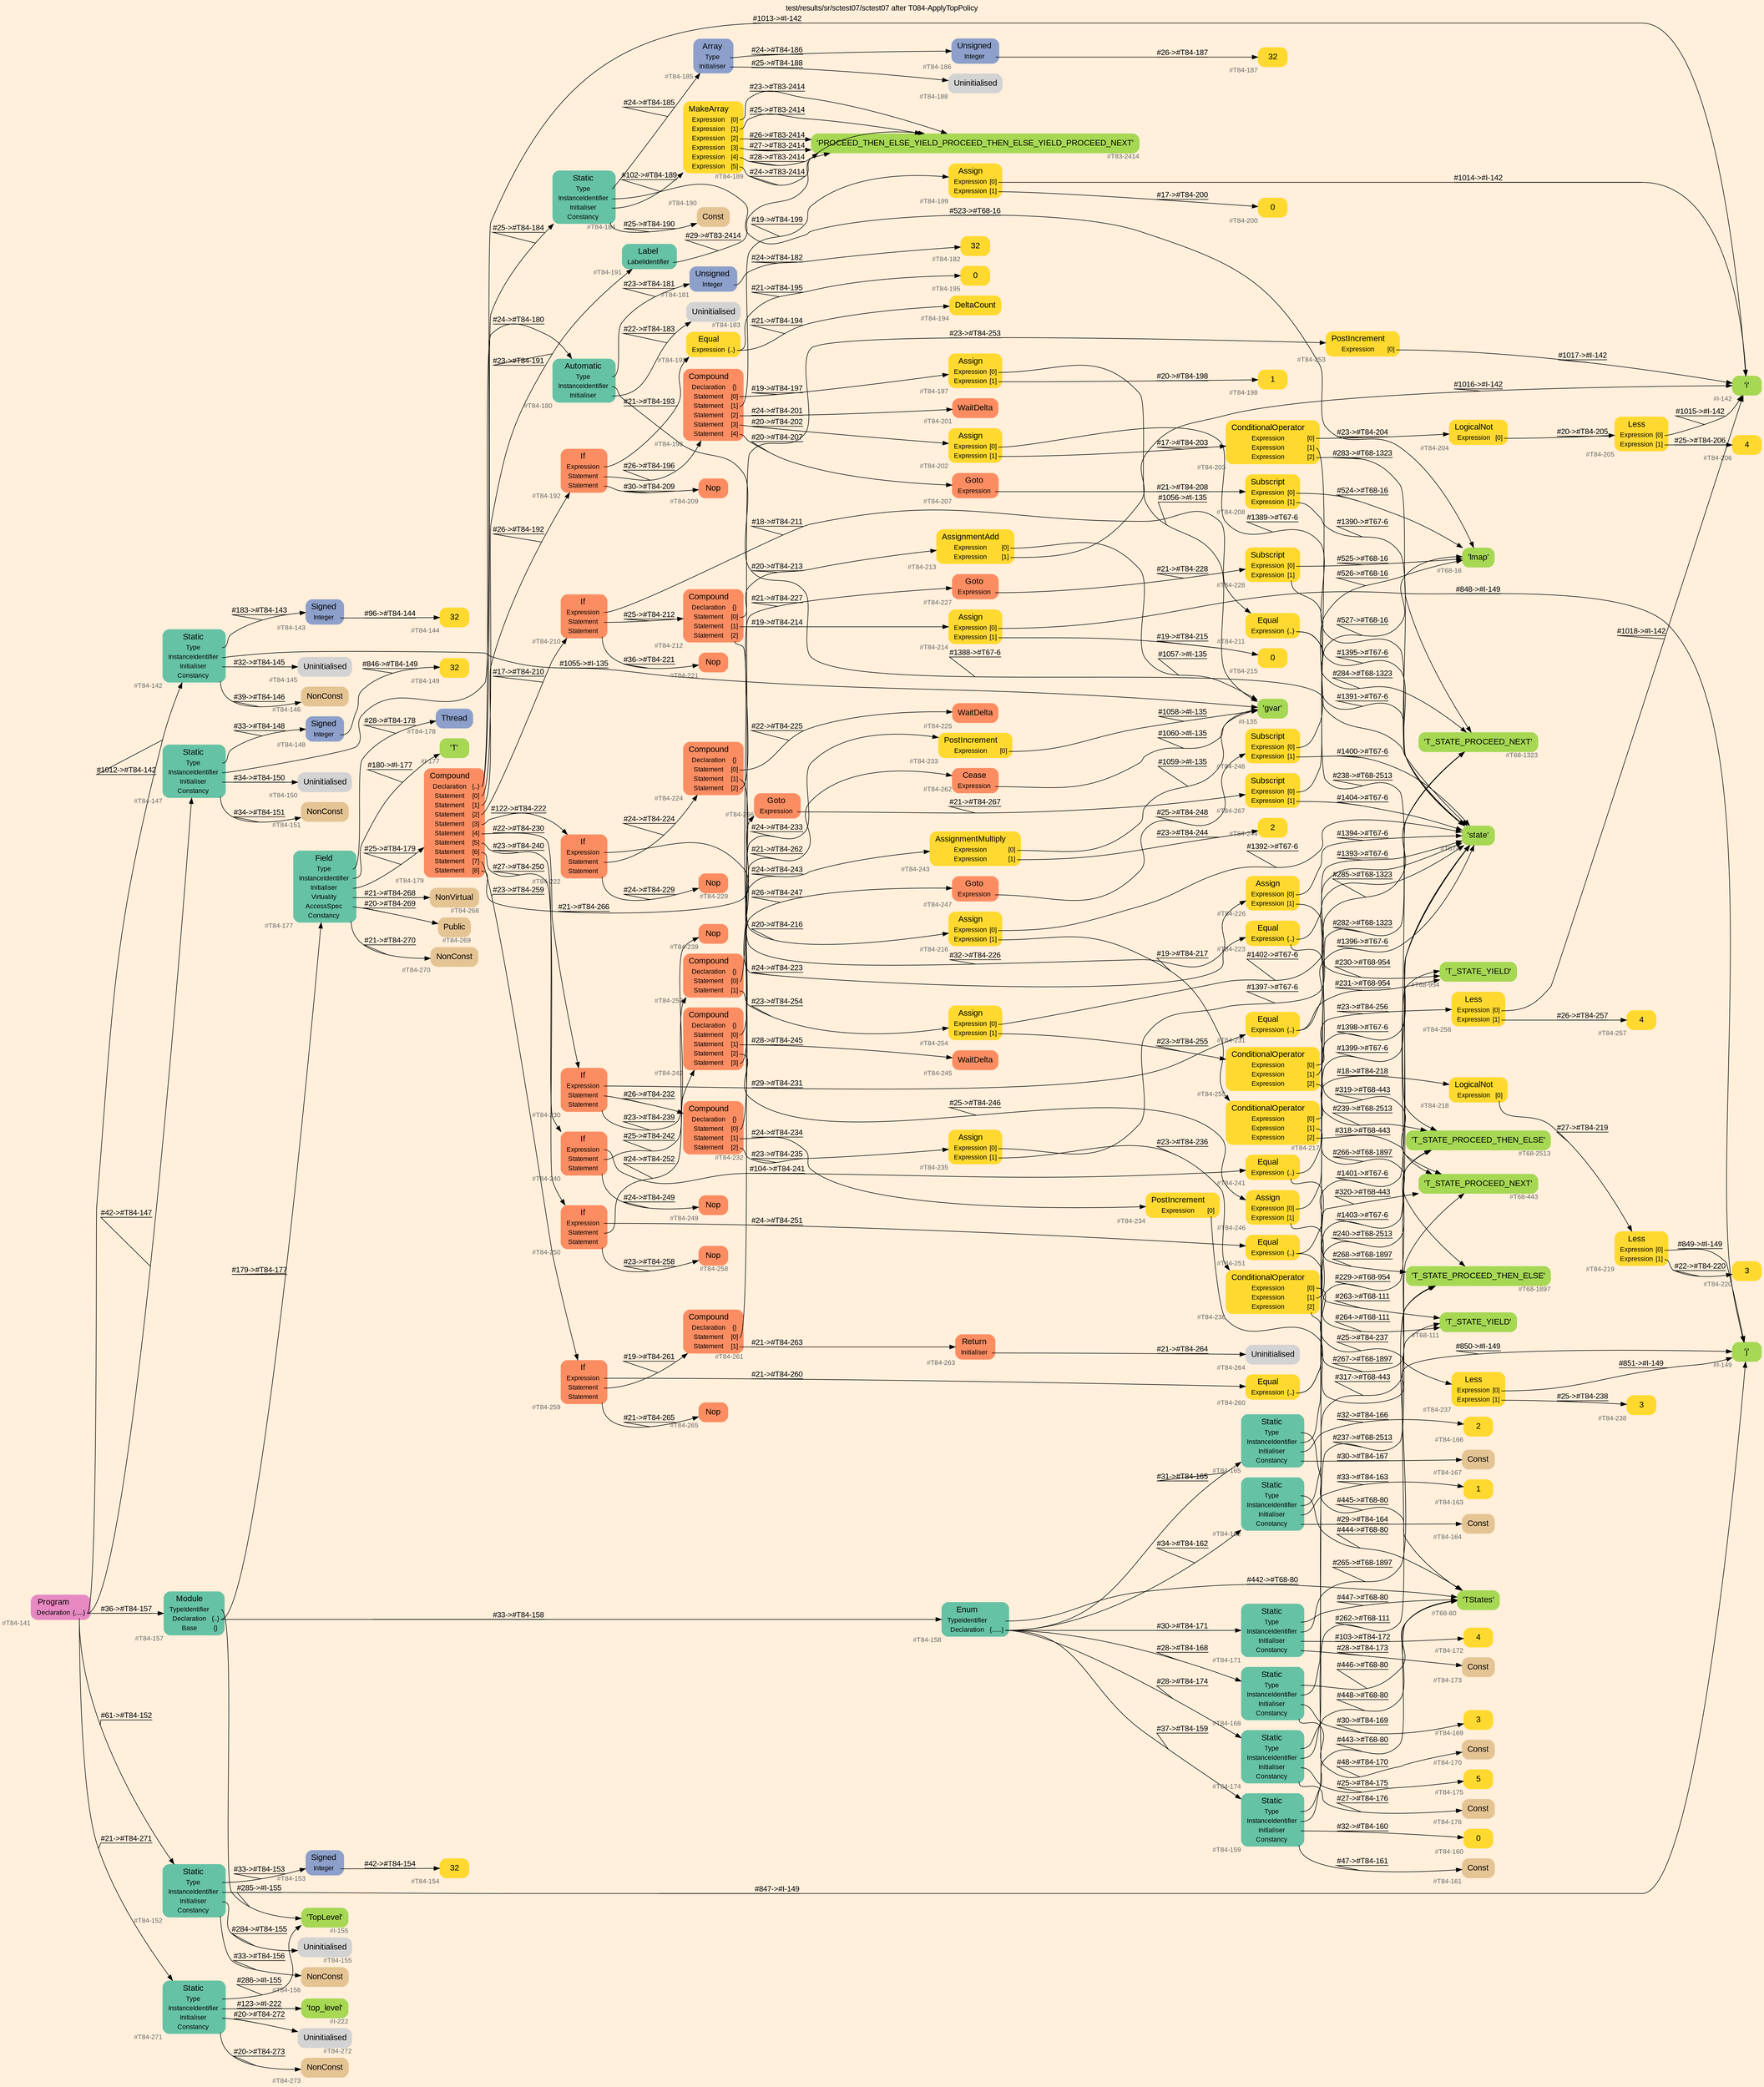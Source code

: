 digraph "test/results/sr/sctest07/sctest07 after T084-ApplyTopPolicy" {
label = "test/results/sr/sctest07/sctest07 after T084-ApplyTopPolicy"
labelloc = t
graph [
    rankdir = "LR"
    ranksep = 0.3
    bgcolor = antiquewhite1
    color = black
    fontcolor = black
    fontname = "Arial"
];
node [
    fontname = "Arial"
];
edge [
    fontname = "Arial"
];

// -------------------- node figure --------------------
// -------- block #T84-141 ----------
"#T84-141" [
    fillcolor = "/set28/4"
    xlabel = "#T84-141"
    fontsize = "12"
    fontcolor = grey40
    shape = "plaintext"
    label = <<TABLE BORDER="0" CELLBORDER="0" CELLSPACING="0">
     <TR><TD><FONT COLOR="black" POINT-SIZE="15">Program</FONT></TD></TR>
     <TR><TD><FONT COLOR="black" POINT-SIZE="12">Declaration</FONT></TD><TD PORT="port0"><FONT COLOR="black" POINT-SIZE="12">{.....}</FONT></TD></TR>
    </TABLE>>
    style = "rounded,filled"
];

// -------- block #T84-142 ----------
"#T84-142" [
    fillcolor = "/set28/1"
    xlabel = "#T84-142"
    fontsize = "12"
    fontcolor = grey40
    shape = "plaintext"
    label = <<TABLE BORDER="0" CELLBORDER="0" CELLSPACING="0">
     <TR><TD><FONT COLOR="black" POINT-SIZE="15">Static</FONT></TD></TR>
     <TR><TD><FONT COLOR="black" POINT-SIZE="12">Type</FONT></TD><TD PORT="port0"></TD></TR>
     <TR><TD><FONT COLOR="black" POINT-SIZE="12">InstanceIdentifier</FONT></TD><TD PORT="port1"></TD></TR>
     <TR><TD><FONT COLOR="black" POINT-SIZE="12">Initialiser</FONT></TD><TD PORT="port2"></TD></TR>
     <TR><TD><FONT COLOR="black" POINT-SIZE="12">Constancy</FONT></TD><TD PORT="port3"></TD></TR>
    </TABLE>>
    style = "rounded,filled"
];

// -------- block #T84-143 ----------
"#T84-143" [
    fillcolor = "/set28/3"
    xlabel = "#T84-143"
    fontsize = "12"
    fontcolor = grey40
    shape = "plaintext"
    label = <<TABLE BORDER="0" CELLBORDER="0" CELLSPACING="0">
     <TR><TD><FONT COLOR="black" POINT-SIZE="15">Signed</FONT></TD></TR>
     <TR><TD><FONT COLOR="black" POINT-SIZE="12">Integer</FONT></TD><TD PORT="port0"></TD></TR>
    </TABLE>>
    style = "rounded,filled"
];

// -------- block #T84-144 ----------
"#T84-144" [
    fillcolor = "/set28/6"
    xlabel = "#T84-144"
    fontsize = "12"
    fontcolor = grey40
    shape = "plaintext"
    label = <<TABLE BORDER="0" CELLBORDER="0" CELLSPACING="0">
     <TR><TD><FONT COLOR="black" POINT-SIZE="15">32</FONT></TD></TR>
    </TABLE>>
    style = "rounded,filled"
];

// -------- block #I-135 ----------
"#I-135" [
    fillcolor = "/set28/5"
    xlabel = "#I-135"
    fontsize = "12"
    fontcolor = grey40
    shape = "plaintext"
    label = <<TABLE BORDER="0" CELLBORDER="0" CELLSPACING="0">
     <TR><TD><FONT COLOR="black" POINT-SIZE="15">'gvar'</FONT></TD></TR>
    </TABLE>>
    style = "rounded,filled"
];

// -------- block #T84-145 ----------
"#T84-145" [
    xlabel = "#T84-145"
    fontsize = "12"
    fontcolor = grey40
    shape = "plaintext"
    label = <<TABLE BORDER="0" CELLBORDER="0" CELLSPACING="0">
     <TR><TD><FONT COLOR="black" POINT-SIZE="15">Uninitialised</FONT></TD></TR>
    </TABLE>>
    style = "rounded,filled"
];

// -------- block #T84-146 ----------
"#T84-146" [
    fillcolor = "/set28/7"
    xlabel = "#T84-146"
    fontsize = "12"
    fontcolor = grey40
    shape = "plaintext"
    label = <<TABLE BORDER="0" CELLBORDER="0" CELLSPACING="0">
     <TR><TD><FONT COLOR="black" POINT-SIZE="15">NonConst</FONT></TD></TR>
    </TABLE>>
    style = "rounded,filled"
];

// -------- block #T84-147 ----------
"#T84-147" [
    fillcolor = "/set28/1"
    xlabel = "#T84-147"
    fontsize = "12"
    fontcolor = grey40
    shape = "plaintext"
    label = <<TABLE BORDER="0" CELLBORDER="0" CELLSPACING="0">
     <TR><TD><FONT COLOR="black" POINT-SIZE="15">Static</FONT></TD></TR>
     <TR><TD><FONT COLOR="black" POINT-SIZE="12">Type</FONT></TD><TD PORT="port0"></TD></TR>
     <TR><TD><FONT COLOR="black" POINT-SIZE="12">InstanceIdentifier</FONT></TD><TD PORT="port1"></TD></TR>
     <TR><TD><FONT COLOR="black" POINT-SIZE="12">Initialiser</FONT></TD><TD PORT="port2"></TD></TR>
     <TR><TD><FONT COLOR="black" POINT-SIZE="12">Constancy</FONT></TD><TD PORT="port3"></TD></TR>
    </TABLE>>
    style = "rounded,filled"
];

// -------- block #T84-148 ----------
"#T84-148" [
    fillcolor = "/set28/3"
    xlabel = "#T84-148"
    fontsize = "12"
    fontcolor = grey40
    shape = "plaintext"
    label = <<TABLE BORDER="0" CELLBORDER="0" CELLSPACING="0">
     <TR><TD><FONT COLOR="black" POINT-SIZE="15">Signed</FONT></TD></TR>
     <TR><TD><FONT COLOR="black" POINT-SIZE="12">Integer</FONT></TD><TD PORT="port0"></TD></TR>
    </TABLE>>
    style = "rounded,filled"
];

// -------- block #T84-149 ----------
"#T84-149" [
    fillcolor = "/set28/6"
    xlabel = "#T84-149"
    fontsize = "12"
    fontcolor = grey40
    shape = "plaintext"
    label = <<TABLE BORDER="0" CELLBORDER="0" CELLSPACING="0">
     <TR><TD><FONT COLOR="black" POINT-SIZE="15">32</FONT></TD></TR>
    </TABLE>>
    style = "rounded,filled"
];

// -------- block #I-142 ----------
"#I-142" [
    fillcolor = "/set28/5"
    xlabel = "#I-142"
    fontsize = "12"
    fontcolor = grey40
    shape = "plaintext"
    label = <<TABLE BORDER="0" CELLBORDER="0" CELLSPACING="0">
     <TR><TD><FONT COLOR="black" POINT-SIZE="15">'i'</FONT></TD></TR>
    </TABLE>>
    style = "rounded,filled"
];

// -------- block #T84-150 ----------
"#T84-150" [
    xlabel = "#T84-150"
    fontsize = "12"
    fontcolor = grey40
    shape = "plaintext"
    label = <<TABLE BORDER="0" CELLBORDER="0" CELLSPACING="0">
     <TR><TD><FONT COLOR="black" POINT-SIZE="15">Uninitialised</FONT></TD></TR>
    </TABLE>>
    style = "rounded,filled"
];

// -------- block #T84-151 ----------
"#T84-151" [
    fillcolor = "/set28/7"
    xlabel = "#T84-151"
    fontsize = "12"
    fontcolor = grey40
    shape = "plaintext"
    label = <<TABLE BORDER="0" CELLBORDER="0" CELLSPACING="0">
     <TR><TD><FONT COLOR="black" POINT-SIZE="15">NonConst</FONT></TD></TR>
    </TABLE>>
    style = "rounded,filled"
];

// -------- block #T84-152 ----------
"#T84-152" [
    fillcolor = "/set28/1"
    xlabel = "#T84-152"
    fontsize = "12"
    fontcolor = grey40
    shape = "plaintext"
    label = <<TABLE BORDER="0" CELLBORDER="0" CELLSPACING="0">
     <TR><TD><FONT COLOR="black" POINT-SIZE="15">Static</FONT></TD></TR>
     <TR><TD><FONT COLOR="black" POINT-SIZE="12">Type</FONT></TD><TD PORT="port0"></TD></TR>
     <TR><TD><FONT COLOR="black" POINT-SIZE="12">InstanceIdentifier</FONT></TD><TD PORT="port1"></TD></TR>
     <TR><TD><FONT COLOR="black" POINT-SIZE="12">Initialiser</FONT></TD><TD PORT="port2"></TD></TR>
     <TR><TD><FONT COLOR="black" POINT-SIZE="12">Constancy</FONT></TD><TD PORT="port3"></TD></TR>
    </TABLE>>
    style = "rounded,filled"
];

// -------- block #T84-153 ----------
"#T84-153" [
    fillcolor = "/set28/3"
    xlabel = "#T84-153"
    fontsize = "12"
    fontcolor = grey40
    shape = "plaintext"
    label = <<TABLE BORDER="0" CELLBORDER="0" CELLSPACING="0">
     <TR><TD><FONT COLOR="black" POINT-SIZE="15">Signed</FONT></TD></TR>
     <TR><TD><FONT COLOR="black" POINT-SIZE="12">Integer</FONT></TD><TD PORT="port0"></TD></TR>
    </TABLE>>
    style = "rounded,filled"
];

// -------- block #T84-154 ----------
"#T84-154" [
    fillcolor = "/set28/6"
    xlabel = "#T84-154"
    fontsize = "12"
    fontcolor = grey40
    shape = "plaintext"
    label = <<TABLE BORDER="0" CELLBORDER="0" CELLSPACING="0">
     <TR><TD><FONT COLOR="black" POINT-SIZE="15">32</FONT></TD></TR>
    </TABLE>>
    style = "rounded,filled"
];

// -------- block #I-149 ----------
"#I-149" [
    fillcolor = "/set28/5"
    xlabel = "#I-149"
    fontsize = "12"
    fontcolor = grey40
    shape = "plaintext"
    label = <<TABLE BORDER="0" CELLBORDER="0" CELLSPACING="0">
     <TR><TD><FONT COLOR="black" POINT-SIZE="15">'j'</FONT></TD></TR>
    </TABLE>>
    style = "rounded,filled"
];

// -------- block #T84-155 ----------
"#T84-155" [
    xlabel = "#T84-155"
    fontsize = "12"
    fontcolor = grey40
    shape = "plaintext"
    label = <<TABLE BORDER="0" CELLBORDER="0" CELLSPACING="0">
     <TR><TD><FONT COLOR="black" POINT-SIZE="15">Uninitialised</FONT></TD></TR>
    </TABLE>>
    style = "rounded,filled"
];

// -------- block #T84-156 ----------
"#T84-156" [
    fillcolor = "/set28/7"
    xlabel = "#T84-156"
    fontsize = "12"
    fontcolor = grey40
    shape = "plaintext"
    label = <<TABLE BORDER="0" CELLBORDER="0" CELLSPACING="0">
     <TR><TD><FONT COLOR="black" POINT-SIZE="15">NonConst</FONT></TD></TR>
    </TABLE>>
    style = "rounded,filled"
];

// -------- block #T84-157 ----------
"#T84-157" [
    fillcolor = "/set28/1"
    xlabel = "#T84-157"
    fontsize = "12"
    fontcolor = grey40
    shape = "plaintext"
    label = <<TABLE BORDER="0" CELLBORDER="0" CELLSPACING="0">
     <TR><TD><FONT COLOR="black" POINT-SIZE="15">Module</FONT></TD></TR>
     <TR><TD><FONT COLOR="black" POINT-SIZE="12">TypeIdentifier</FONT></TD><TD PORT="port0"></TD></TR>
     <TR><TD><FONT COLOR="black" POINT-SIZE="12">Declaration</FONT></TD><TD PORT="port1"><FONT COLOR="black" POINT-SIZE="12">{..}</FONT></TD></TR>
     <TR><TD><FONT COLOR="black" POINT-SIZE="12">Base</FONT></TD><TD PORT="port2"><FONT COLOR="black" POINT-SIZE="12">{}</FONT></TD></TR>
    </TABLE>>
    style = "rounded,filled"
];

// -------- block #I-155 ----------
"#I-155" [
    fillcolor = "/set28/5"
    xlabel = "#I-155"
    fontsize = "12"
    fontcolor = grey40
    shape = "plaintext"
    label = <<TABLE BORDER="0" CELLBORDER="0" CELLSPACING="0">
     <TR><TD><FONT COLOR="black" POINT-SIZE="15">'TopLevel'</FONT></TD></TR>
    </TABLE>>
    style = "rounded,filled"
];

// -------- block #T84-158 ----------
"#T84-158" [
    fillcolor = "/set28/1"
    xlabel = "#T84-158"
    fontsize = "12"
    fontcolor = grey40
    shape = "plaintext"
    label = <<TABLE BORDER="0" CELLBORDER="0" CELLSPACING="0">
     <TR><TD><FONT COLOR="black" POINT-SIZE="15">Enum</FONT></TD></TR>
     <TR><TD><FONT COLOR="black" POINT-SIZE="12">TypeIdentifier</FONT></TD><TD PORT="port0"></TD></TR>
     <TR><TD><FONT COLOR="black" POINT-SIZE="12">Declaration</FONT></TD><TD PORT="port1"><FONT COLOR="black" POINT-SIZE="12">{......}</FONT></TD></TR>
    </TABLE>>
    style = "rounded,filled"
];

// -------- block #T68-80 ----------
"#T68-80" [
    fillcolor = "/set28/5"
    xlabel = "#T68-80"
    fontsize = "12"
    fontcolor = grey40
    shape = "plaintext"
    label = <<TABLE BORDER="0" CELLBORDER="0" CELLSPACING="0">
     <TR><TD><FONT COLOR="black" POINT-SIZE="15">'TStates'</FONT></TD></TR>
    </TABLE>>
    style = "rounded,filled"
];

// -------- block #T84-159 ----------
"#T84-159" [
    fillcolor = "/set28/1"
    xlabel = "#T84-159"
    fontsize = "12"
    fontcolor = grey40
    shape = "plaintext"
    label = <<TABLE BORDER="0" CELLBORDER="0" CELLSPACING="0">
     <TR><TD><FONT COLOR="black" POINT-SIZE="15">Static</FONT></TD></TR>
     <TR><TD><FONT COLOR="black" POINT-SIZE="12">Type</FONT></TD><TD PORT="port0"></TD></TR>
     <TR><TD><FONT COLOR="black" POINT-SIZE="12">InstanceIdentifier</FONT></TD><TD PORT="port1"></TD></TR>
     <TR><TD><FONT COLOR="black" POINT-SIZE="12">Initialiser</FONT></TD><TD PORT="port2"></TD></TR>
     <TR><TD><FONT COLOR="black" POINT-SIZE="12">Constancy</FONT></TD><TD PORT="port3"></TD></TR>
    </TABLE>>
    style = "rounded,filled"
];

// -------- block #T68-111 ----------
"#T68-111" [
    fillcolor = "/set28/5"
    xlabel = "#T68-111"
    fontsize = "12"
    fontcolor = grey40
    shape = "plaintext"
    label = <<TABLE BORDER="0" CELLBORDER="0" CELLSPACING="0">
     <TR><TD><FONT COLOR="black" POINT-SIZE="15">'T_STATE_YIELD'</FONT></TD></TR>
    </TABLE>>
    style = "rounded,filled"
];

// -------- block #T84-160 ----------
"#T84-160" [
    fillcolor = "/set28/6"
    xlabel = "#T84-160"
    fontsize = "12"
    fontcolor = grey40
    shape = "plaintext"
    label = <<TABLE BORDER="0" CELLBORDER="0" CELLSPACING="0">
     <TR><TD><FONT COLOR="black" POINT-SIZE="15">0</FONT></TD></TR>
    </TABLE>>
    style = "rounded,filled"
];

// -------- block #T84-161 ----------
"#T84-161" [
    fillcolor = "/set28/7"
    xlabel = "#T84-161"
    fontsize = "12"
    fontcolor = grey40
    shape = "plaintext"
    label = <<TABLE BORDER="0" CELLBORDER="0" CELLSPACING="0">
     <TR><TD><FONT COLOR="black" POINT-SIZE="15">Const</FONT></TD></TR>
    </TABLE>>
    style = "rounded,filled"
];

// -------- block #T84-162 ----------
"#T84-162" [
    fillcolor = "/set28/1"
    xlabel = "#T84-162"
    fontsize = "12"
    fontcolor = grey40
    shape = "plaintext"
    label = <<TABLE BORDER="0" CELLBORDER="0" CELLSPACING="0">
     <TR><TD><FONT COLOR="black" POINT-SIZE="15">Static</FONT></TD></TR>
     <TR><TD><FONT COLOR="black" POINT-SIZE="12">Type</FONT></TD><TD PORT="port0"></TD></TR>
     <TR><TD><FONT COLOR="black" POINT-SIZE="12">InstanceIdentifier</FONT></TD><TD PORT="port1"></TD></TR>
     <TR><TD><FONT COLOR="black" POINT-SIZE="12">Initialiser</FONT></TD><TD PORT="port2"></TD></TR>
     <TR><TD><FONT COLOR="black" POINT-SIZE="12">Constancy</FONT></TD><TD PORT="port3"></TD></TR>
    </TABLE>>
    style = "rounded,filled"
];

// -------- block #T68-443 ----------
"#T68-443" [
    fillcolor = "/set28/5"
    xlabel = "#T68-443"
    fontsize = "12"
    fontcolor = grey40
    shape = "plaintext"
    label = <<TABLE BORDER="0" CELLBORDER="0" CELLSPACING="0">
     <TR><TD><FONT COLOR="black" POINT-SIZE="15">'T_STATE_PROCEED_NEXT'</FONT></TD></TR>
    </TABLE>>
    style = "rounded,filled"
];

// -------- block #T84-163 ----------
"#T84-163" [
    fillcolor = "/set28/6"
    xlabel = "#T84-163"
    fontsize = "12"
    fontcolor = grey40
    shape = "plaintext"
    label = <<TABLE BORDER="0" CELLBORDER="0" CELLSPACING="0">
     <TR><TD><FONT COLOR="black" POINT-SIZE="15">1</FONT></TD></TR>
    </TABLE>>
    style = "rounded,filled"
];

// -------- block #T84-164 ----------
"#T84-164" [
    fillcolor = "/set28/7"
    xlabel = "#T84-164"
    fontsize = "12"
    fontcolor = grey40
    shape = "plaintext"
    label = <<TABLE BORDER="0" CELLBORDER="0" CELLSPACING="0">
     <TR><TD><FONT COLOR="black" POINT-SIZE="15">Const</FONT></TD></TR>
    </TABLE>>
    style = "rounded,filled"
];

// -------- block #T84-165 ----------
"#T84-165" [
    fillcolor = "/set28/1"
    xlabel = "#T84-165"
    fontsize = "12"
    fontcolor = grey40
    shape = "plaintext"
    label = <<TABLE BORDER="0" CELLBORDER="0" CELLSPACING="0">
     <TR><TD><FONT COLOR="black" POINT-SIZE="15">Static</FONT></TD></TR>
     <TR><TD><FONT COLOR="black" POINT-SIZE="12">Type</FONT></TD><TD PORT="port0"></TD></TR>
     <TR><TD><FONT COLOR="black" POINT-SIZE="12">InstanceIdentifier</FONT></TD><TD PORT="port1"></TD></TR>
     <TR><TD><FONT COLOR="black" POINT-SIZE="12">Initialiser</FONT></TD><TD PORT="port2"></TD></TR>
     <TR><TD><FONT COLOR="black" POINT-SIZE="12">Constancy</FONT></TD><TD PORT="port3"></TD></TR>
    </TABLE>>
    style = "rounded,filled"
];

// -------- block #T68-954 ----------
"#T68-954" [
    fillcolor = "/set28/5"
    xlabel = "#T68-954"
    fontsize = "12"
    fontcolor = grey40
    shape = "plaintext"
    label = <<TABLE BORDER="0" CELLBORDER="0" CELLSPACING="0">
     <TR><TD><FONT COLOR="black" POINT-SIZE="15">'T_STATE_YIELD'</FONT></TD></TR>
    </TABLE>>
    style = "rounded,filled"
];

// -------- block #T84-166 ----------
"#T84-166" [
    fillcolor = "/set28/6"
    xlabel = "#T84-166"
    fontsize = "12"
    fontcolor = grey40
    shape = "plaintext"
    label = <<TABLE BORDER="0" CELLBORDER="0" CELLSPACING="0">
     <TR><TD><FONT COLOR="black" POINT-SIZE="15">2</FONT></TD></TR>
    </TABLE>>
    style = "rounded,filled"
];

// -------- block #T84-167 ----------
"#T84-167" [
    fillcolor = "/set28/7"
    xlabel = "#T84-167"
    fontsize = "12"
    fontcolor = grey40
    shape = "plaintext"
    label = <<TABLE BORDER="0" CELLBORDER="0" CELLSPACING="0">
     <TR><TD><FONT COLOR="black" POINT-SIZE="15">Const</FONT></TD></TR>
    </TABLE>>
    style = "rounded,filled"
];

// -------- block #T84-168 ----------
"#T84-168" [
    fillcolor = "/set28/1"
    xlabel = "#T84-168"
    fontsize = "12"
    fontcolor = grey40
    shape = "plaintext"
    label = <<TABLE BORDER="0" CELLBORDER="0" CELLSPACING="0">
     <TR><TD><FONT COLOR="black" POINT-SIZE="15">Static</FONT></TD></TR>
     <TR><TD><FONT COLOR="black" POINT-SIZE="12">Type</FONT></TD><TD PORT="port0"></TD></TR>
     <TR><TD><FONT COLOR="black" POINT-SIZE="12">InstanceIdentifier</FONT></TD><TD PORT="port1"></TD></TR>
     <TR><TD><FONT COLOR="black" POINT-SIZE="12">Initialiser</FONT></TD><TD PORT="port2"></TD></TR>
     <TR><TD><FONT COLOR="black" POINT-SIZE="12">Constancy</FONT></TD><TD PORT="port3"></TD></TR>
    </TABLE>>
    style = "rounded,filled"
];

// -------- block #T68-1323 ----------
"#T68-1323" [
    fillcolor = "/set28/5"
    xlabel = "#T68-1323"
    fontsize = "12"
    fontcolor = grey40
    shape = "plaintext"
    label = <<TABLE BORDER="0" CELLBORDER="0" CELLSPACING="0">
     <TR><TD><FONT COLOR="black" POINT-SIZE="15">'T_STATE_PROCEED_NEXT'</FONT></TD></TR>
    </TABLE>>
    style = "rounded,filled"
];

// -------- block #T84-169 ----------
"#T84-169" [
    fillcolor = "/set28/6"
    xlabel = "#T84-169"
    fontsize = "12"
    fontcolor = grey40
    shape = "plaintext"
    label = <<TABLE BORDER="0" CELLBORDER="0" CELLSPACING="0">
     <TR><TD><FONT COLOR="black" POINT-SIZE="15">3</FONT></TD></TR>
    </TABLE>>
    style = "rounded,filled"
];

// -------- block #T84-170 ----------
"#T84-170" [
    fillcolor = "/set28/7"
    xlabel = "#T84-170"
    fontsize = "12"
    fontcolor = grey40
    shape = "plaintext"
    label = <<TABLE BORDER="0" CELLBORDER="0" CELLSPACING="0">
     <TR><TD><FONT COLOR="black" POINT-SIZE="15">Const</FONT></TD></TR>
    </TABLE>>
    style = "rounded,filled"
];

// -------- block #T84-171 ----------
"#T84-171" [
    fillcolor = "/set28/1"
    xlabel = "#T84-171"
    fontsize = "12"
    fontcolor = grey40
    shape = "plaintext"
    label = <<TABLE BORDER="0" CELLBORDER="0" CELLSPACING="0">
     <TR><TD><FONT COLOR="black" POINT-SIZE="15">Static</FONT></TD></TR>
     <TR><TD><FONT COLOR="black" POINT-SIZE="12">Type</FONT></TD><TD PORT="port0"></TD></TR>
     <TR><TD><FONT COLOR="black" POINT-SIZE="12">InstanceIdentifier</FONT></TD><TD PORT="port1"></TD></TR>
     <TR><TD><FONT COLOR="black" POINT-SIZE="12">Initialiser</FONT></TD><TD PORT="port2"></TD></TR>
     <TR><TD><FONT COLOR="black" POINT-SIZE="12">Constancy</FONT></TD><TD PORT="port3"></TD></TR>
    </TABLE>>
    style = "rounded,filled"
];

// -------- block #T68-1897 ----------
"#T68-1897" [
    fillcolor = "/set28/5"
    xlabel = "#T68-1897"
    fontsize = "12"
    fontcolor = grey40
    shape = "plaintext"
    label = <<TABLE BORDER="0" CELLBORDER="0" CELLSPACING="0">
     <TR><TD><FONT COLOR="black" POINT-SIZE="15">'T_STATE_PROCEED_THEN_ELSE'</FONT></TD></TR>
    </TABLE>>
    style = "rounded,filled"
];

// -------- block #T84-172 ----------
"#T84-172" [
    fillcolor = "/set28/6"
    xlabel = "#T84-172"
    fontsize = "12"
    fontcolor = grey40
    shape = "plaintext"
    label = <<TABLE BORDER="0" CELLBORDER="0" CELLSPACING="0">
     <TR><TD><FONT COLOR="black" POINT-SIZE="15">4</FONT></TD></TR>
    </TABLE>>
    style = "rounded,filled"
];

// -------- block #T84-173 ----------
"#T84-173" [
    fillcolor = "/set28/7"
    xlabel = "#T84-173"
    fontsize = "12"
    fontcolor = grey40
    shape = "plaintext"
    label = <<TABLE BORDER="0" CELLBORDER="0" CELLSPACING="0">
     <TR><TD><FONT COLOR="black" POINT-SIZE="15">Const</FONT></TD></TR>
    </TABLE>>
    style = "rounded,filled"
];

// -------- block #T84-174 ----------
"#T84-174" [
    fillcolor = "/set28/1"
    xlabel = "#T84-174"
    fontsize = "12"
    fontcolor = grey40
    shape = "plaintext"
    label = <<TABLE BORDER="0" CELLBORDER="0" CELLSPACING="0">
     <TR><TD><FONT COLOR="black" POINT-SIZE="15">Static</FONT></TD></TR>
     <TR><TD><FONT COLOR="black" POINT-SIZE="12">Type</FONT></TD><TD PORT="port0"></TD></TR>
     <TR><TD><FONT COLOR="black" POINT-SIZE="12">InstanceIdentifier</FONT></TD><TD PORT="port1"></TD></TR>
     <TR><TD><FONT COLOR="black" POINT-SIZE="12">Initialiser</FONT></TD><TD PORT="port2"></TD></TR>
     <TR><TD><FONT COLOR="black" POINT-SIZE="12">Constancy</FONT></TD><TD PORT="port3"></TD></TR>
    </TABLE>>
    style = "rounded,filled"
];

// -------- block #T68-2513 ----------
"#T68-2513" [
    fillcolor = "/set28/5"
    xlabel = "#T68-2513"
    fontsize = "12"
    fontcolor = grey40
    shape = "plaintext"
    label = <<TABLE BORDER="0" CELLBORDER="0" CELLSPACING="0">
     <TR><TD><FONT COLOR="black" POINT-SIZE="15">'T_STATE_PROCEED_THEN_ELSE'</FONT></TD></TR>
    </TABLE>>
    style = "rounded,filled"
];

// -------- block #T84-175 ----------
"#T84-175" [
    fillcolor = "/set28/6"
    xlabel = "#T84-175"
    fontsize = "12"
    fontcolor = grey40
    shape = "plaintext"
    label = <<TABLE BORDER="0" CELLBORDER="0" CELLSPACING="0">
     <TR><TD><FONT COLOR="black" POINT-SIZE="15">5</FONT></TD></TR>
    </TABLE>>
    style = "rounded,filled"
];

// -------- block #T84-176 ----------
"#T84-176" [
    fillcolor = "/set28/7"
    xlabel = "#T84-176"
    fontsize = "12"
    fontcolor = grey40
    shape = "plaintext"
    label = <<TABLE BORDER="0" CELLBORDER="0" CELLSPACING="0">
     <TR><TD><FONT COLOR="black" POINT-SIZE="15">Const</FONT></TD></TR>
    </TABLE>>
    style = "rounded,filled"
];

// -------- block #T84-177 ----------
"#T84-177" [
    fillcolor = "/set28/1"
    xlabel = "#T84-177"
    fontsize = "12"
    fontcolor = grey40
    shape = "plaintext"
    label = <<TABLE BORDER="0" CELLBORDER="0" CELLSPACING="0">
     <TR><TD><FONT COLOR="black" POINT-SIZE="15">Field</FONT></TD></TR>
     <TR><TD><FONT COLOR="black" POINT-SIZE="12">Type</FONT></TD><TD PORT="port0"></TD></TR>
     <TR><TD><FONT COLOR="black" POINT-SIZE="12">InstanceIdentifier</FONT></TD><TD PORT="port1"></TD></TR>
     <TR><TD><FONT COLOR="black" POINT-SIZE="12">Initialiser</FONT></TD><TD PORT="port2"></TD></TR>
     <TR><TD><FONT COLOR="black" POINT-SIZE="12">Virtuality</FONT></TD><TD PORT="port3"></TD></TR>
     <TR><TD><FONT COLOR="black" POINT-SIZE="12">AccessSpec</FONT></TD><TD PORT="port4"></TD></TR>
     <TR><TD><FONT COLOR="black" POINT-SIZE="12">Constancy</FONT></TD><TD PORT="port5"></TD></TR>
    </TABLE>>
    style = "rounded,filled"
];

// -------- block #T84-178 ----------
"#T84-178" [
    fillcolor = "/set28/3"
    xlabel = "#T84-178"
    fontsize = "12"
    fontcolor = grey40
    shape = "plaintext"
    label = <<TABLE BORDER="0" CELLBORDER="0" CELLSPACING="0">
     <TR><TD><FONT COLOR="black" POINT-SIZE="15">Thread</FONT></TD></TR>
    </TABLE>>
    style = "rounded,filled"
];

// -------- block #I-177 ----------
"#I-177" [
    fillcolor = "/set28/5"
    xlabel = "#I-177"
    fontsize = "12"
    fontcolor = grey40
    shape = "plaintext"
    label = <<TABLE BORDER="0" CELLBORDER="0" CELLSPACING="0">
     <TR><TD><FONT COLOR="black" POINT-SIZE="15">'T'</FONT></TD></TR>
    </TABLE>>
    style = "rounded,filled"
];

// -------- block #T84-179 ----------
"#T84-179" [
    fillcolor = "/set28/2"
    xlabel = "#T84-179"
    fontsize = "12"
    fontcolor = grey40
    shape = "plaintext"
    label = <<TABLE BORDER="0" CELLBORDER="0" CELLSPACING="0">
     <TR><TD><FONT COLOR="black" POINT-SIZE="15">Compound</FONT></TD></TR>
     <TR><TD><FONT COLOR="black" POINT-SIZE="12">Declaration</FONT></TD><TD PORT="port0"><FONT COLOR="black" POINT-SIZE="12">{..}</FONT></TD></TR>
     <TR><TD><FONT COLOR="black" POINT-SIZE="12">Statement</FONT></TD><TD PORT="port1"><FONT COLOR="black" POINT-SIZE="12">[0]</FONT></TD></TR>
     <TR><TD><FONT COLOR="black" POINT-SIZE="12">Statement</FONT></TD><TD PORT="port2"><FONT COLOR="black" POINT-SIZE="12">[1]</FONT></TD></TR>
     <TR><TD><FONT COLOR="black" POINT-SIZE="12">Statement</FONT></TD><TD PORT="port3"><FONT COLOR="black" POINT-SIZE="12">[2]</FONT></TD></TR>
     <TR><TD><FONT COLOR="black" POINT-SIZE="12">Statement</FONT></TD><TD PORT="port4"><FONT COLOR="black" POINT-SIZE="12">[3]</FONT></TD></TR>
     <TR><TD><FONT COLOR="black" POINT-SIZE="12">Statement</FONT></TD><TD PORT="port5"><FONT COLOR="black" POINT-SIZE="12">[4]</FONT></TD></TR>
     <TR><TD><FONT COLOR="black" POINT-SIZE="12">Statement</FONT></TD><TD PORT="port6"><FONT COLOR="black" POINT-SIZE="12">[5]</FONT></TD></TR>
     <TR><TD><FONT COLOR="black" POINT-SIZE="12">Statement</FONT></TD><TD PORT="port7"><FONT COLOR="black" POINT-SIZE="12">[6]</FONT></TD></TR>
     <TR><TD><FONT COLOR="black" POINT-SIZE="12">Statement</FONT></TD><TD PORT="port8"><FONT COLOR="black" POINT-SIZE="12">[7]</FONT></TD></TR>
     <TR><TD><FONT COLOR="black" POINT-SIZE="12">Statement</FONT></TD><TD PORT="port9"><FONT COLOR="black" POINT-SIZE="12">[8]</FONT></TD></TR>
    </TABLE>>
    style = "rounded,filled"
];

// -------- block #T84-180 ----------
"#T84-180" [
    fillcolor = "/set28/1"
    xlabel = "#T84-180"
    fontsize = "12"
    fontcolor = grey40
    shape = "plaintext"
    label = <<TABLE BORDER="0" CELLBORDER="0" CELLSPACING="0">
     <TR><TD><FONT COLOR="black" POINT-SIZE="15">Automatic</FONT></TD></TR>
     <TR><TD><FONT COLOR="black" POINT-SIZE="12">Type</FONT></TD><TD PORT="port0"></TD></TR>
     <TR><TD><FONT COLOR="black" POINT-SIZE="12">InstanceIdentifier</FONT></TD><TD PORT="port1"></TD></TR>
     <TR><TD><FONT COLOR="black" POINT-SIZE="12">Initialiser</FONT></TD><TD PORT="port2"></TD></TR>
    </TABLE>>
    style = "rounded,filled"
];

// -------- block #T84-181 ----------
"#T84-181" [
    fillcolor = "/set28/3"
    xlabel = "#T84-181"
    fontsize = "12"
    fontcolor = grey40
    shape = "plaintext"
    label = <<TABLE BORDER="0" CELLBORDER="0" CELLSPACING="0">
     <TR><TD><FONT COLOR="black" POINT-SIZE="15">Unsigned</FONT></TD></TR>
     <TR><TD><FONT COLOR="black" POINT-SIZE="12">Integer</FONT></TD><TD PORT="port0"></TD></TR>
    </TABLE>>
    style = "rounded,filled"
];

// -------- block #T84-182 ----------
"#T84-182" [
    fillcolor = "/set28/6"
    xlabel = "#T84-182"
    fontsize = "12"
    fontcolor = grey40
    shape = "plaintext"
    label = <<TABLE BORDER="0" CELLBORDER="0" CELLSPACING="0">
     <TR><TD><FONT COLOR="black" POINT-SIZE="15">32</FONT></TD></TR>
    </TABLE>>
    style = "rounded,filled"
];

// -------- block #T67-6 ----------
"#T67-6" [
    fillcolor = "/set28/5"
    xlabel = "#T67-6"
    fontsize = "12"
    fontcolor = grey40
    shape = "plaintext"
    label = <<TABLE BORDER="0" CELLBORDER="0" CELLSPACING="0">
     <TR><TD><FONT COLOR="black" POINT-SIZE="15">'state'</FONT></TD></TR>
    </TABLE>>
    style = "rounded,filled"
];

// -------- block #T84-183 ----------
"#T84-183" [
    xlabel = "#T84-183"
    fontsize = "12"
    fontcolor = grey40
    shape = "plaintext"
    label = <<TABLE BORDER="0" CELLBORDER="0" CELLSPACING="0">
     <TR><TD><FONT COLOR="black" POINT-SIZE="15">Uninitialised</FONT></TD></TR>
    </TABLE>>
    style = "rounded,filled"
];

// -------- block #T84-184 ----------
"#T84-184" [
    fillcolor = "/set28/1"
    xlabel = "#T84-184"
    fontsize = "12"
    fontcolor = grey40
    shape = "plaintext"
    label = <<TABLE BORDER="0" CELLBORDER="0" CELLSPACING="0">
     <TR><TD><FONT COLOR="black" POINT-SIZE="15">Static</FONT></TD></TR>
     <TR><TD><FONT COLOR="black" POINT-SIZE="12">Type</FONT></TD><TD PORT="port0"></TD></TR>
     <TR><TD><FONT COLOR="black" POINT-SIZE="12">InstanceIdentifier</FONT></TD><TD PORT="port1"></TD></TR>
     <TR><TD><FONT COLOR="black" POINT-SIZE="12">Initialiser</FONT></TD><TD PORT="port2"></TD></TR>
     <TR><TD><FONT COLOR="black" POINT-SIZE="12">Constancy</FONT></TD><TD PORT="port3"></TD></TR>
    </TABLE>>
    style = "rounded,filled"
];

// -------- block #T84-185 ----------
"#T84-185" [
    fillcolor = "/set28/3"
    xlabel = "#T84-185"
    fontsize = "12"
    fontcolor = grey40
    shape = "plaintext"
    label = <<TABLE BORDER="0" CELLBORDER="0" CELLSPACING="0">
     <TR><TD><FONT COLOR="black" POINT-SIZE="15">Array</FONT></TD></TR>
     <TR><TD><FONT COLOR="black" POINT-SIZE="12">Type</FONT></TD><TD PORT="port0"></TD></TR>
     <TR><TD><FONT COLOR="black" POINT-SIZE="12">Initialiser</FONT></TD><TD PORT="port1"></TD></TR>
    </TABLE>>
    style = "rounded,filled"
];

// -------- block #T84-186 ----------
"#T84-186" [
    fillcolor = "/set28/3"
    xlabel = "#T84-186"
    fontsize = "12"
    fontcolor = grey40
    shape = "plaintext"
    label = <<TABLE BORDER="0" CELLBORDER="0" CELLSPACING="0">
     <TR><TD><FONT COLOR="black" POINT-SIZE="15">Unsigned</FONT></TD></TR>
     <TR><TD><FONT COLOR="black" POINT-SIZE="12">Integer</FONT></TD><TD PORT="port0"></TD></TR>
    </TABLE>>
    style = "rounded,filled"
];

// -------- block #T84-187 ----------
"#T84-187" [
    fillcolor = "/set28/6"
    xlabel = "#T84-187"
    fontsize = "12"
    fontcolor = grey40
    shape = "plaintext"
    label = <<TABLE BORDER="0" CELLBORDER="0" CELLSPACING="0">
     <TR><TD><FONT COLOR="black" POINT-SIZE="15">32</FONT></TD></TR>
    </TABLE>>
    style = "rounded,filled"
];

// -------- block #T84-188 ----------
"#T84-188" [
    xlabel = "#T84-188"
    fontsize = "12"
    fontcolor = grey40
    shape = "plaintext"
    label = <<TABLE BORDER="0" CELLBORDER="0" CELLSPACING="0">
     <TR><TD><FONT COLOR="black" POINT-SIZE="15">Uninitialised</FONT></TD></TR>
    </TABLE>>
    style = "rounded,filled"
];

// -------- block #T68-16 ----------
"#T68-16" [
    fillcolor = "/set28/5"
    xlabel = "#T68-16"
    fontsize = "12"
    fontcolor = grey40
    shape = "plaintext"
    label = <<TABLE BORDER="0" CELLBORDER="0" CELLSPACING="0">
     <TR><TD><FONT COLOR="black" POINT-SIZE="15">'lmap'</FONT></TD></TR>
    </TABLE>>
    style = "rounded,filled"
];

// -------- block #T84-189 ----------
"#T84-189" [
    fillcolor = "/set28/6"
    xlabel = "#T84-189"
    fontsize = "12"
    fontcolor = grey40
    shape = "plaintext"
    label = <<TABLE BORDER="0" CELLBORDER="0" CELLSPACING="0">
     <TR><TD><FONT COLOR="black" POINT-SIZE="15">MakeArray</FONT></TD></TR>
     <TR><TD><FONT COLOR="black" POINT-SIZE="12">Expression</FONT></TD><TD PORT="port0"><FONT COLOR="black" POINT-SIZE="12">[0]</FONT></TD></TR>
     <TR><TD><FONT COLOR="black" POINT-SIZE="12">Expression</FONT></TD><TD PORT="port1"><FONT COLOR="black" POINT-SIZE="12">[1]</FONT></TD></TR>
     <TR><TD><FONT COLOR="black" POINT-SIZE="12">Expression</FONT></TD><TD PORT="port2"><FONT COLOR="black" POINT-SIZE="12">[2]</FONT></TD></TR>
     <TR><TD><FONT COLOR="black" POINT-SIZE="12">Expression</FONT></TD><TD PORT="port3"><FONT COLOR="black" POINT-SIZE="12">[3]</FONT></TD></TR>
     <TR><TD><FONT COLOR="black" POINT-SIZE="12">Expression</FONT></TD><TD PORT="port4"><FONT COLOR="black" POINT-SIZE="12">[4]</FONT></TD></TR>
     <TR><TD><FONT COLOR="black" POINT-SIZE="12">Expression</FONT></TD><TD PORT="port5"><FONT COLOR="black" POINT-SIZE="12">[5]</FONT></TD></TR>
    </TABLE>>
    style = "rounded,filled"
];

// -------- block #T83-2414 ----------
"#T83-2414" [
    fillcolor = "/set28/5"
    xlabel = "#T83-2414"
    fontsize = "12"
    fontcolor = grey40
    shape = "plaintext"
    label = <<TABLE BORDER="0" CELLBORDER="0" CELLSPACING="0">
     <TR><TD><FONT COLOR="black" POINT-SIZE="15">'PROCEED_THEN_ELSE_YIELD_PROCEED_THEN_ELSE_YIELD_PROCEED_NEXT'</FONT></TD></TR>
    </TABLE>>
    style = "rounded,filled"
];

// -------- block #T84-190 ----------
"#T84-190" [
    fillcolor = "/set28/7"
    xlabel = "#T84-190"
    fontsize = "12"
    fontcolor = grey40
    shape = "plaintext"
    label = <<TABLE BORDER="0" CELLBORDER="0" CELLSPACING="0">
     <TR><TD><FONT COLOR="black" POINT-SIZE="15">Const</FONT></TD></TR>
    </TABLE>>
    style = "rounded,filled"
];

// -------- block #T84-191 ----------
"#T84-191" [
    fillcolor = "/set28/1"
    xlabel = "#T84-191"
    fontsize = "12"
    fontcolor = grey40
    shape = "plaintext"
    label = <<TABLE BORDER="0" CELLBORDER="0" CELLSPACING="0">
     <TR><TD><FONT COLOR="black" POINT-SIZE="15">Label</FONT></TD></TR>
     <TR><TD><FONT COLOR="black" POINT-SIZE="12">LabelIdentifier</FONT></TD><TD PORT="port0"></TD></TR>
    </TABLE>>
    style = "rounded,filled"
];

// -------- block #T84-192 ----------
"#T84-192" [
    fillcolor = "/set28/2"
    xlabel = "#T84-192"
    fontsize = "12"
    fontcolor = grey40
    shape = "plaintext"
    label = <<TABLE BORDER="0" CELLBORDER="0" CELLSPACING="0">
     <TR><TD><FONT COLOR="black" POINT-SIZE="15">If</FONT></TD></TR>
     <TR><TD><FONT COLOR="black" POINT-SIZE="12">Expression</FONT></TD><TD PORT="port0"></TD></TR>
     <TR><TD><FONT COLOR="black" POINT-SIZE="12">Statement</FONT></TD><TD PORT="port1"></TD></TR>
     <TR><TD><FONT COLOR="black" POINT-SIZE="12">Statement</FONT></TD><TD PORT="port2"></TD></TR>
    </TABLE>>
    style = "rounded,filled"
];

// -------- block #T84-193 ----------
"#T84-193" [
    fillcolor = "/set28/6"
    xlabel = "#T84-193"
    fontsize = "12"
    fontcolor = grey40
    shape = "plaintext"
    label = <<TABLE BORDER="0" CELLBORDER="0" CELLSPACING="0">
     <TR><TD><FONT COLOR="black" POINT-SIZE="15">Equal</FONT></TD></TR>
     <TR><TD><FONT COLOR="black" POINT-SIZE="12">Expression</FONT></TD><TD PORT="port0"><FONT COLOR="black" POINT-SIZE="12">{..}</FONT></TD></TR>
    </TABLE>>
    style = "rounded,filled"
];

// -------- block #T84-194 ----------
"#T84-194" [
    fillcolor = "/set28/6"
    xlabel = "#T84-194"
    fontsize = "12"
    fontcolor = grey40
    shape = "plaintext"
    label = <<TABLE BORDER="0" CELLBORDER="0" CELLSPACING="0">
     <TR><TD><FONT COLOR="black" POINT-SIZE="15">DeltaCount</FONT></TD></TR>
    </TABLE>>
    style = "rounded,filled"
];

// -------- block #T84-195 ----------
"#T84-195" [
    fillcolor = "/set28/6"
    xlabel = "#T84-195"
    fontsize = "12"
    fontcolor = grey40
    shape = "plaintext"
    label = <<TABLE BORDER="0" CELLBORDER="0" CELLSPACING="0">
     <TR><TD><FONT COLOR="black" POINT-SIZE="15">0</FONT></TD></TR>
    </TABLE>>
    style = "rounded,filled"
];

// -------- block #T84-196 ----------
"#T84-196" [
    fillcolor = "/set28/2"
    xlabel = "#T84-196"
    fontsize = "12"
    fontcolor = grey40
    shape = "plaintext"
    label = <<TABLE BORDER="0" CELLBORDER="0" CELLSPACING="0">
     <TR><TD><FONT COLOR="black" POINT-SIZE="15">Compound</FONT></TD></TR>
     <TR><TD><FONT COLOR="black" POINT-SIZE="12">Declaration</FONT></TD><TD PORT="port0"><FONT COLOR="black" POINT-SIZE="12">{}</FONT></TD></TR>
     <TR><TD><FONT COLOR="black" POINT-SIZE="12">Statement</FONT></TD><TD PORT="port1"><FONT COLOR="black" POINT-SIZE="12">[0]</FONT></TD></TR>
     <TR><TD><FONT COLOR="black" POINT-SIZE="12">Statement</FONT></TD><TD PORT="port2"><FONT COLOR="black" POINT-SIZE="12">[1]</FONT></TD></TR>
     <TR><TD><FONT COLOR="black" POINT-SIZE="12">Statement</FONT></TD><TD PORT="port3"><FONT COLOR="black" POINT-SIZE="12">[2]</FONT></TD></TR>
     <TR><TD><FONT COLOR="black" POINT-SIZE="12">Statement</FONT></TD><TD PORT="port4"><FONT COLOR="black" POINT-SIZE="12">[3]</FONT></TD></TR>
     <TR><TD><FONT COLOR="black" POINT-SIZE="12">Statement</FONT></TD><TD PORT="port5"><FONT COLOR="black" POINT-SIZE="12">[4]</FONT></TD></TR>
    </TABLE>>
    style = "rounded,filled"
];

// -------- block #T84-197 ----------
"#T84-197" [
    fillcolor = "/set28/6"
    xlabel = "#T84-197"
    fontsize = "12"
    fontcolor = grey40
    shape = "plaintext"
    label = <<TABLE BORDER="0" CELLBORDER="0" CELLSPACING="0">
     <TR><TD><FONT COLOR="black" POINT-SIZE="15">Assign</FONT></TD></TR>
     <TR><TD><FONT COLOR="black" POINT-SIZE="12">Expression</FONT></TD><TD PORT="port0"><FONT COLOR="black" POINT-SIZE="12">[0]</FONT></TD></TR>
     <TR><TD><FONT COLOR="black" POINT-SIZE="12">Expression</FONT></TD><TD PORT="port1"><FONT COLOR="black" POINT-SIZE="12">[1]</FONT></TD></TR>
    </TABLE>>
    style = "rounded,filled"
];

// -------- block #T84-198 ----------
"#T84-198" [
    fillcolor = "/set28/6"
    xlabel = "#T84-198"
    fontsize = "12"
    fontcolor = grey40
    shape = "plaintext"
    label = <<TABLE BORDER="0" CELLBORDER="0" CELLSPACING="0">
     <TR><TD><FONT COLOR="black" POINT-SIZE="15">1</FONT></TD></TR>
    </TABLE>>
    style = "rounded,filled"
];

// -------- block #T84-199 ----------
"#T84-199" [
    fillcolor = "/set28/6"
    xlabel = "#T84-199"
    fontsize = "12"
    fontcolor = grey40
    shape = "plaintext"
    label = <<TABLE BORDER="0" CELLBORDER="0" CELLSPACING="0">
     <TR><TD><FONT COLOR="black" POINT-SIZE="15">Assign</FONT></TD></TR>
     <TR><TD><FONT COLOR="black" POINT-SIZE="12">Expression</FONT></TD><TD PORT="port0"><FONT COLOR="black" POINT-SIZE="12">[0]</FONT></TD></TR>
     <TR><TD><FONT COLOR="black" POINT-SIZE="12">Expression</FONT></TD><TD PORT="port1"><FONT COLOR="black" POINT-SIZE="12">[1]</FONT></TD></TR>
    </TABLE>>
    style = "rounded,filled"
];

// -------- block #T84-200 ----------
"#T84-200" [
    fillcolor = "/set28/6"
    xlabel = "#T84-200"
    fontsize = "12"
    fontcolor = grey40
    shape = "plaintext"
    label = <<TABLE BORDER="0" CELLBORDER="0" CELLSPACING="0">
     <TR><TD><FONT COLOR="black" POINT-SIZE="15">0</FONT></TD></TR>
    </TABLE>>
    style = "rounded,filled"
];

// -------- block #T84-201 ----------
"#T84-201" [
    fillcolor = "/set28/2"
    xlabel = "#T84-201"
    fontsize = "12"
    fontcolor = grey40
    shape = "plaintext"
    label = <<TABLE BORDER="0" CELLBORDER="0" CELLSPACING="0">
     <TR><TD><FONT COLOR="black" POINT-SIZE="15">WaitDelta</FONT></TD></TR>
    </TABLE>>
    style = "rounded,filled"
];

// -------- block #T84-202 ----------
"#T84-202" [
    fillcolor = "/set28/6"
    xlabel = "#T84-202"
    fontsize = "12"
    fontcolor = grey40
    shape = "plaintext"
    label = <<TABLE BORDER="0" CELLBORDER="0" CELLSPACING="0">
     <TR><TD><FONT COLOR="black" POINT-SIZE="15">Assign</FONT></TD></TR>
     <TR><TD><FONT COLOR="black" POINT-SIZE="12">Expression</FONT></TD><TD PORT="port0"><FONT COLOR="black" POINT-SIZE="12">[0]</FONT></TD></TR>
     <TR><TD><FONT COLOR="black" POINT-SIZE="12">Expression</FONT></TD><TD PORT="port1"><FONT COLOR="black" POINT-SIZE="12">[1]</FONT></TD></TR>
    </TABLE>>
    style = "rounded,filled"
];

// -------- block #T84-203 ----------
"#T84-203" [
    fillcolor = "/set28/6"
    xlabel = "#T84-203"
    fontsize = "12"
    fontcolor = grey40
    shape = "plaintext"
    label = <<TABLE BORDER="0" CELLBORDER="0" CELLSPACING="0">
     <TR><TD><FONT COLOR="black" POINT-SIZE="15">ConditionalOperator</FONT></TD></TR>
     <TR><TD><FONT COLOR="black" POINT-SIZE="12">Expression</FONT></TD><TD PORT="port0"><FONT COLOR="black" POINT-SIZE="12">[0]</FONT></TD></TR>
     <TR><TD><FONT COLOR="black" POINT-SIZE="12">Expression</FONT></TD><TD PORT="port1"><FONT COLOR="black" POINT-SIZE="12">[1]</FONT></TD></TR>
     <TR><TD><FONT COLOR="black" POINT-SIZE="12">Expression</FONT></TD><TD PORT="port2"><FONT COLOR="black" POINT-SIZE="12">[2]</FONT></TD></TR>
    </TABLE>>
    style = "rounded,filled"
];

// -------- block #T84-204 ----------
"#T84-204" [
    fillcolor = "/set28/6"
    xlabel = "#T84-204"
    fontsize = "12"
    fontcolor = grey40
    shape = "plaintext"
    label = <<TABLE BORDER="0" CELLBORDER="0" CELLSPACING="0">
     <TR><TD><FONT COLOR="black" POINT-SIZE="15">LogicalNot</FONT></TD></TR>
     <TR><TD><FONT COLOR="black" POINT-SIZE="12">Expression</FONT></TD><TD PORT="port0"><FONT COLOR="black" POINT-SIZE="12">[0]</FONT></TD></TR>
    </TABLE>>
    style = "rounded,filled"
];

// -------- block #T84-205 ----------
"#T84-205" [
    fillcolor = "/set28/6"
    xlabel = "#T84-205"
    fontsize = "12"
    fontcolor = grey40
    shape = "plaintext"
    label = <<TABLE BORDER="0" CELLBORDER="0" CELLSPACING="0">
     <TR><TD><FONT COLOR="black" POINT-SIZE="15">Less</FONT></TD></TR>
     <TR><TD><FONT COLOR="black" POINT-SIZE="12">Expression</FONT></TD><TD PORT="port0"><FONT COLOR="black" POINT-SIZE="12">[0]</FONT></TD></TR>
     <TR><TD><FONT COLOR="black" POINT-SIZE="12">Expression</FONT></TD><TD PORT="port1"><FONT COLOR="black" POINT-SIZE="12">[1]</FONT></TD></TR>
    </TABLE>>
    style = "rounded,filled"
];

// -------- block #T84-206 ----------
"#T84-206" [
    fillcolor = "/set28/6"
    xlabel = "#T84-206"
    fontsize = "12"
    fontcolor = grey40
    shape = "plaintext"
    label = <<TABLE BORDER="0" CELLBORDER="0" CELLSPACING="0">
     <TR><TD><FONT COLOR="black" POINT-SIZE="15">4</FONT></TD></TR>
    </TABLE>>
    style = "rounded,filled"
];

// -------- block #T84-207 ----------
"#T84-207" [
    fillcolor = "/set28/2"
    xlabel = "#T84-207"
    fontsize = "12"
    fontcolor = grey40
    shape = "plaintext"
    label = <<TABLE BORDER="0" CELLBORDER="0" CELLSPACING="0">
     <TR><TD><FONT COLOR="black" POINT-SIZE="15">Goto</FONT></TD></TR>
     <TR><TD><FONT COLOR="black" POINT-SIZE="12">Expression</FONT></TD><TD PORT="port0"></TD></TR>
    </TABLE>>
    style = "rounded,filled"
];

// -------- block #T84-208 ----------
"#T84-208" [
    fillcolor = "/set28/6"
    xlabel = "#T84-208"
    fontsize = "12"
    fontcolor = grey40
    shape = "plaintext"
    label = <<TABLE BORDER="0" CELLBORDER="0" CELLSPACING="0">
     <TR><TD><FONT COLOR="black" POINT-SIZE="15">Subscript</FONT></TD></TR>
     <TR><TD><FONT COLOR="black" POINT-SIZE="12">Expression</FONT></TD><TD PORT="port0"><FONT COLOR="black" POINT-SIZE="12">[0]</FONT></TD></TR>
     <TR><TD><FONT COLOR="black" POINT-SIZE="12">Expression</FONT></TD><TD PORT="port1"><FONT COLOR="black" POINT-SIZE="12">[1]</FONT></TD></TR>
    </TABLE>>
    style = "rounded,filled"
];

// -------- block #T84-209 ----------
"#T84-209" [
    fillcolor = "/set28/2"
    xlabel = "#T84-209"
    fontsize = "12"
    fontcolor = grey40
    shape = "plaintext"
    label = <<TABLE BORDER="0" CELLBORDER="0" CELLSPACING="0">
     <TR><TD><FONT COLOR="black" POINT-SIZE="15">Nop</FONT></TD></TR>
    </TABLE>>
    style = "rounded,filled"
];

// -------- block #T84-210 ----------
"#T84-210" [
    fillcolor = "/set28/2"
    xlabel = "#T84-210"
    fontsize = "12"
    fontcolor = grey40
    shape = "plaintext"
    label = <<TABLE BORDER="0" CELLBORDER="0" CELLSPACING="0">
     <TR><TD><FONT COLOR="black" POINT-SIZE="15">If</FONT></TD></TR>
     <TR><TD><FONT COLOR="black" POINT-SIZE="12">Expression</FONT></TD><TD PORT="port0"></TD></TR>
     <TR><TD><FONT COLOR="black" POINT-SIZE="12">Statement</FONT></TD><TD PORT="port1"></TD></TR>
     <TR><TD><FONT COLOR="black" POINT-SIZE="12">Statement</FONT></TD><TD PORT="port2"></TD></TR>
    </TABLE>>
    style = "rounded,filled"
];

// -------- block #T84-211 ----------
"#T84-211" [
    fillcolor = "/set28/6"
    xlabel = "#T84-211"
    fontsize = "12"
    fontcolor = grey40
    shape = "plaintext"
    label = <<TABLE BORDER="0" CELLBORDER="0" CELLSPACING="0">
     <TR><TD><FONT COLOR="black" POINT-SIZE="15">Equal</FONT></TD></TR>
     <TR><TD><FONT COLOR="black" POINT-SIZE="12">Expression</FONT></TD><TD PORT="port0"><FONT COLOR="black" POINT-SIZE="12">{..}</FONT></TD></TR>
    </TABLE>>
    style = "rounded,filled"
];

// -------- block #T84-212 ----------
"#T84-212" [
    fillcolor = "/set28/2"
    xlabel = "#T84-212"
    fontsize = "12"
    fontcolor = grey40
    shape = "plaintext"
    label = <<TABLE BORDER="0" CELLBORDER="0" CELLSPACING="0">
     <TR><TD><FONT COLOR="black" POINT-SIZE="15">Compound</FONT></TD></TR>
     <TR><TD><FONT COLOR="black" POINT-SIZE="12">Declaration</FONT></TD><TD PORT="port0"><FONT COLOR="black" POINT-SIZE="12">{}</FONT></TD></TR>
     <TR><TD><FONT COLOR="black" POINT-SIZE="12">Statement</FONT></TD><TD PORT="port1"><FONT COLOR="black" POINT-SIZE="12">[0]</FONT></TD></TR>
     <TR><TD><FONT COLOR="black" POINT-SIZE="12">Statement</FONT></TD><TD PORT="port2"><FONT COLOR="black" POINT-SIZE="12">[1]</FONT></TD></TR>
     <TR><TD><FONT COLOR="black" POINT-SIZE="12">Statement</FONT></TD><TD PORT="port3"><FONT COLOR="black" POINT-SIZE="12">[2]</FONT></TD></TR>
    </TABLE>>
    style = "rounded,filled"
];

// -------- block #T84-213 ----------
"#T84-213" [
    fillcolor = "/set28/6"
    xlabel = "#T84-213"
    fontsize = "12"
    fontcolor = grey40
    shape = "plaintext"
    label = <<TABLE BORDER="0" CELLBORDER="0" CELLSPACING="0">
     <TR><TD><FONT COLOR="black" POINT-SIZE="15">AssignmentAdd</FONT></TD></TR>
     <TR><TD><FONT COLOR="black" POINT-SIZE="12">Expression</FONT></TD><TD PORT="port0"><FONT COLOR="black" POINT-SIZE="12">[0]</FONT></TD></TR>
     <TR><TD><FONT COLOR="black" POINT-SIZE="12">Expression</FONT></TD><TD PORT="port1"><FONT COLOR="black" POINT-SIZE="12">[1]</FONT></TD></TR>
    </TABLE>>
    style = "rounded,filled"
];

// -------- block #T84-214 ----------
"#T84-214" [
    fillcolor = "/set28/6"
    xlabel = "#T84-214"
    fontsize = "12"
    fontcolor = grey40
    shape = "plaintext"
    label = <<TABLE BORDER="0" CELLBORDER="0" CELLSPACING="0">
     <TR><TD><FONT COLOR="black" POINT-SIZE="15">Assign</FONT></TD></TR>
     <TR><TD><FONT COLOR="black" POINT-SIZE="12">Expression</FONT></TD><TD PORT="port0"><FONT COLOR="black" POINT-SIZE="12">[0]</FONT></TD></TR>
     <TR><TD><FONT COLOR="black" POINT-SIZE="12">Expression</FONT></TD><TD PORT="port1"><FONT COLOR="black" POINT-SIZE="12">[1]</FONT></TD></TR>
    </TABLE>>
    style = "rounded,filled"
];

// -------- block #T84-215 ----------
"#T84-215" [
    fillcolor = "/set28/6"
    xlabel = "#T84-215"
    fontsize = "12"
    fontcolor = grey40
    shape = "plaintext"
    label = <<TABLE BORDER="0" CELLBORDER="0" CELLSPACING="0">
     <TR><TD><FONT COLOR="black" POINT-SIZE="15">0</FONT></TD></TR>
    </TABLE>>
    style = "rounded,filled"
];

// -------- block #T84-216 ----------
"#T84-216" [
    fillcolor = "/set28/6"
    xlabel = "#T84-216"
    fontsize = "12"
    fontcolor = grey40
    shape = "plaintext"
    label = <<TABLE BORDER="0" CELLBORDER="0" CELLSPACING="0">
     <TR><TD><FONT COLOR="black" POINT-SIZE="15">Assign</FONT></TD></TR>
     <TR><TD><FONT COLOR="black" POINT-SIZE="12">Expression</FONT></TD><TD PORT="port0"><FONT COLOR="black" POINT-SIZE="12">[0]</FONT></TD></TR>
     <TR><TD><FONT COLOR="black" POINT-SIZE="12">Expression</FONT></TD><TD PORT="port1"><FONT COLOR="black" POINT-SIZE="12">[1]</FONT></TD></TR>
    </TABLE>>
    style = "rounded,filled"
];

// -------- block #T84-217 ----------
"#T84-217" [
    fillcolor = "/set28/6"
    xlabel = "#T84-217"
    fontsize = "12"
    fontcolor = grey40
    shape = "plaintext"
    label = <<TABLE BORDER="0" CELLBORDER="0" CELLSPACING="0">
     <TR><TD><FONT COLOR="black" POINT-SIZE="15">ConditionalOperator</FONT></TD></TR>
     <TR><TD><FONT COLOR="black" POINT-SIZE="12">Expression</FONT></TD><TD PORT="port0"><FONT COLOR="black" POINT-SIZE="12">[0]</FONT></TD></TR>
     <TR><TD><FONT COLOR="black" POINT-SIZE="12">Expression</FONT></TD><TD PORT="port1"><FONT COLOR="black" POINT-SIZE="12">[1]</FONT></TD></TR>
     <TR><TD><FONT COLOR="black" POINT-SIZE="12">Expression</FONT></TD><TD PORT="port2"><FONT COLOR="black" POINT-SIZE="12">[2]</FONT></TD></TR>
    </TABLE>>
    style = "rounded,filled"
];

// -------- block #T84-218 ----------
"#T84-218" [
    fillcolor = "/set28/6"
    xlabel = "#T84-218"
    fontsize = "12"
    fontcolor = grey40
    shape = "plaintext"
    label = <<TABLE BORDER="0" CELLBORDER="0" CELLSPACING="0">
     <TR><TD><FONT COLOR="black" POINT-SIZE="15">LogicalNot</FONT></TD></TR>
     <TR><TD><FONT COLOR="black" POINT-SIZE="12">Expression</FONT></TD><TD PORT="port0"><FONT COLOR="black" POINT-SIZE="12">[0]</FONT></TD></TR>
    </TABLE>>
    style = "rounded,filled"
];

// -------- block #T84-219 ----------
"#T84-219" [
    fillcolor = "/set28/6"
    xlabel = "#T84-219"
    fontsize = "12"
    fontcolor = grey40
    shape = "plaintext"
    label = <<TABLE BORDER="0" CELLBORDER="0" CELLSPACING="0">
     <TR><TD><FONT COLOR="black" POINT-SIZE="15">Less</FONT></TD></TR>
     <TR><TD><FONT COLOR="black" POINT-SIZE="12">Expression</FONT></TD><TD PORT="port0"><FONT COLOR="black" POINT-SIZE="12">[0]</FONT></TD></TR>
     <TR><TD><FONT COLOR="black" POINT-SIZE="12">Expression</FONT></TD><TD PORT="port1"><FONT COLOR="black" POINT-SIZE="12">[1]</FONT></TD></TR>
    </TABLE>>
    style = "rounded,filled"
];

// -------- block #T84-220 ----------
"#T84-220" [
    fillcolor = "/set28/6"
    xlabel = "#T84-220"
    fontsize = "12"
    fontcolor = grey40
    shape = "plaintext"
    label = <<TABLE BORDER="0" CELLBORDER="0" CELLSPACING="0">
     <TR><TD><FONT COLOR="black" POINT-SIZE="15">3</FONT></TD></TR>
    </TABLE>>
    style = "rounded,filled"
];

// -------- block #T84-221 ----------
"#T84-221" [
    fillcolor = "/set28/2"
    xlabel = "#T84-221"
    fontsize = "12"
    fontcolor = grey40
    shape = "plaintext"
    label = <<TABLE BORDER="0" CELLBORDER="0" CELLSPACING="0">
     <TR><TD><FONT COLOR="black" POINT-SIZE="15">Nop</FONT></TD></TR>
    </TABLE>>
    style = "rounded,filled"
];

// -------- block #T84-222 ----------
"#T84-222" [
    fillcolor = "/set28/2"
    xlabel = "#T84-222"
    fontsize = "12"
    fontcolor = grey40
    shape = "plaintext"
    label = <<TABLE BORDER="0" CELLBORDER="0" CELLSPACING="0">
     <TR><TD><FONT COLOR="black" POINT-SIZE="15">If</FONT></TD></TR>
     <TR><TD><FONT COLOR="black" POINT-SIZE="12">Expression</FONT></TD><TD PORT="port0"></TD></TR>
     <TR><TD><FONT COLOR="black" POINT-SIZE="12">Statement</FONT></TD><TD PORT="port1"></TD></TR>
     <TR><TD><FONT COLOR="black" POINT-SIZE="12">Statement</FONT></TD><TD PORT="port2"></TD></TR>
    </TABLE>>
    style = "rounded,filled"
];

// -------- block #T84-223 ----------
"#T84-223" [
    fillcolor = "/set28/6"
    xlabel = "#T84-223"
    fontsize = "12"
    fontcolor = grey40
    shape = "plaintext"
    label = <<TABLE BORDER="0" CELLBORDER="0" CELLSPACING="0">
     <TR><TD><FONT COLOR="black" POINT-SIZE="15">Equal</FONT></TD></TR>
     <TR><TD><FONT COLOR="black" POINT-SIZE="12">Expression</FONT></TD><TD PORT="port0"><FONT COLOR="black" POINT-SIZE="12">{..}</FONT></TD></TR>
    </TABLE>>
    style = "rounded,filled"
];

// -------- block #T84-224 ----------
"#T84-224" [
    fillcolor = "/set28/2"
    xlabel = "#T84-224"
    fontsize = "12"
    fontcolor = grey40
    shape = "plaintext"
    label = <<TABLE BORDER="0" CELLBORDER="0" CELLSPACING="0">
     <TR><TD><FONT COLOR="black" POINT-SIZE="15">Compound</FONT></TD></TR>
     <TR><TD><FONT COLOR="black" POINT-SIZE="12">Declaration</FONT></TD><TD PORT="port0"><FONT COLOR="black" POINT-SIZE="12">{}</FONT></TD></TR>
     <TR><TD><FONT COLOR="black" POINT-SIZE="12">Statement</FONT></TD><TD PORT="port1"><FONT COLOR="black" POINT-SIZE="12">[0]</FONT></TD></TR>
     <TR><TD><FONT COLOR="black" POINT-SIZE="12">Statement</FONT></TD><TD PORT="port2"><FONT COLOR="black" POINT-SIZE="12">[1]</FONT></TD></TR>
     <TR><TD><FONT COLOR="black" POINT-SIZE="12">Statement</FONT></TD><TD PORT="port3"><FONT COLOR="black" POINT-SIZE="12">[2]</FONT></TD></TR>
    </TABLE>>
    style = "rounded,filled"
];

// -------- block #T84-225 ----------
"#T84-225" [
    fillcolor = "/set28/2"
    xlabel = "#T84-225"
    fontsize = "12"
    fontcolor = grey40
    shape = "plaintext"
    label = <<TABLE BORDER="0" CELLBORDER="0" CELLSPACING="0">
     <TR><TD><FONT COLOR="black" POINT-SIZE="15">WaitDelta</FONT></TD></TR>
    </TABLE>>
    style = "rounded,filled"
];

// -------- block #T84-226 ----------
"#T84-226" [
    fillcolor = "/set28/6"
    xlabel = "#T84-226"
    fontsize = "12"
    fontcolor = grey40
    shape = "plaintext"
    label = <<TABLE BORDER="0" CELLBORDER="0" CELLSPACING="0">
     <TR><TD><FONT COLOR="black" POINT-SIZE="15">Assign</FONT></TD></TR>
     <TR><TD><FONT COLOR="black" POINT-SIZE="12">Expression</FONT></TD><TD PORT="port0"><FONT COLOR="black" POINT-SIZE="12">[0]</FONT></TD></TR>
     <TR><TD><FONT COLOR="black" POINT-SIZE="12">Expression</FONT></TD><TD PORT="port1"><FONT COLOR="black" POINT-SIZE="12">[1]</FONT></TD></TR>
    </TABLE>>
    style = "rounded,filled"
];

// -------- block #T84-227 ----------
"#T84-227" [
    fillcolor = "/set28/2"
    xlabel = "#T84-227"
    fontsize = "12"
    fontcolor = grey40
    shape = "plaintext"
    label = <<TABLE BORDER="0" CELLBORDER="0" CELLSPACING="0">
     <TR><TD><FONT COLOR="black" POINT-SIZE="15">Goto</FONT></TD></TR>
     <TR><TD><FONT COLOR="black" POINT-SIZE="12">Expression</FONT></TD><TD PORT="port0"></TD></TR>
    </TABLE>>
    style = "rounded,filled"
];

// -------- block #T84-228 ----------
"#T84-228" [
    fillcolor = "/set28/6"
    xlabel = "#T84-228"
    fontsize = "12"
    fontcolor = grey40
    shape = "plaintext"
    label = <<TABLE BORDER="0" CELLBORDER="0" CELLSPACING="0">
     <TR><TD><FONT COLOR="black" POINT-SIZE="15">Subscript</FONT></TD></TR>
     <TR><TD><FONT COLOR="black" POINT-SIZE="12">Expression</FONT></TD><TD PORT="port0"><FONT COLOR="black" POINT-SIZE="12">[0]</FONT></TD></TR>
     <TR><TD><FONT COLOR="black" POINT-SIZE="12">Expression</FONT></TD><TD PORT="port1"><FONT COLOR="black" POINT-SIZE="12">[1]</FONT></TD></TR>
    </TABLE>>
    style = "rounded,filled"
];

// -------- block #T84-229 ----------
"#T84-229" [
    fillcolor = "/set28/2"
    xlabel = "#T84-229"
    fontsize = "12"
    fontcolor = grey40
    shape = "plaintext"
    label = <<TABLE BORDER="0" CELLBORDER="0" CELLSPACING="0">
     <TR><TD><FONT COLOR="black" POINT-SIZE="15">Nop</FONT></TD></TR>
    </TABLE>>
    style = "rounded,filled"
];

// -------- block #T84-230 ----------
"#T84-230" [
    fillcolor = "/set28/2"
    xlabel = "#T84-230"
    fontsize = "12"
    fontcolor = grey40
    shape = "plaintext"
    label = <<TABLE BORDER="0" CELLBORDER="0" CELLSPACING="0">
     <TR><TD><FONT COLOR="black" POINT-SIZE="15">If</FONT></TD></TR>
     <TR><TD><FONT COLOR="black" POINT-SIZE="12">Expression</FONT></TD><TD PORT="port0"></TD></TR>
     <TR><TD><FONT COLOR="black" POINT-SIZE="12">Statement</FONT></TD><TD PORT="port1"></TD></TR>
     <TR><TD><FONT COLOR="black" POINT-SIZE="12">Statement</FONT></TD><TD PORT="port2"></TD></TR>
    </TABLE>>
    style = "rounded,filled"
];

// -------- block #T84-231 ----------
"#T84-231" [
    fillcolor = "/set28/6"
    xlabel = "#T84-231"
    fontsize = "12"
    fontcolor = grey40
    shape = "plaintext"
    label = <<TABLE BORDER="0" CELLBORDER="0" CELLSPACING="0">
     <TR><TD><FONT COLOR="black" POINT-SIZE="15">Equal</FONT></TD></TR>
     <TR><TD><FONT COLOR="black" POINT-SIZE="12">Expression</FONT></TD><TD PORT="port0"><FONT COLOR="black" POINT-SIZE="12">{..}</FONT></TD></TR>
    </TABLE>>
    style = "rounded,filled"
];

// -------- block #T84-232 ----------
"#T84-232" [
    fillcolor = "/set28/2"
    xlabel = "#T84-232"
    fontsize = "12"
    fontcolor = grey40
    shape = "plaintext"
    label = <<TABLE BORDER="0" CELLBORDER="0" CELLSPACING="0">
     <TR><TD><FONT COLOR="black" POINT-SIZE="15">Compound</FONT></TD></TR>
     <TR><TD><FONT COLOR="black" POINT-SIZE="12">Declaration</FONT></TD><TD PORT="port0"><FONT COLOR="black" POINT-SIZE="12">{}</FONT></TD></TR>
     <TR><TD><FONT COLOR="black" POINT-SIZE="12">Statement</FONT></TD><TD PORT="port1"><FONT COLOR="black" POINT-SIZE="12">[0]</FONT></TD></TR>
     <TR><TD><FONT COLOR="black" POINT-SIZE="12">Statement</FONT></TD><TD PORT="port2"><FONT COLOR="black" POINT-SIZE="12">[1]</FONT></TD></TR>
     <TR><TD><FONT COLOR="black" POINT-SIZE="12">Statement</FONT></TD><TD PORT="port3"><FONT COLOR="black" POINT-SIZE="12">[2]</FONT></TD></TR>
    </TABLE>>
    style = "rounded,filled"
];

// -------- block #T84-233 ----------
"#T84-233" [
    fillcolor = "/set28/6"
    xlabel = "#T84-233"
    fontsize = "12"
    fontcolor = grey40
    shape = "plaintext"
    label = <<TABLE BORDER="0" CELLBORDER="0" CELLSPACING="0">
     <TR><TD><FONT COLOR="black" POINT-SIZE="15">PostIncrement</FONT></TD></TR>
     <TR><TD><FONT COLOR="black" POINT-SIZE="12">Expression</FONT></TD><TD PORT="port0"><FONT COLOR="black" POINT-SIZE="12">[0]</FONT></TD></TR>
    </TABLE>>
    style = "rounded,filled"
];

// -------- block #T84-234 ----------
"#T84-234" [
    fillcolor = "/set28/6"
    xlabel = "#T84-234"
    fontsize = "12"
    fontcolor = grey40
    shape = "plaintext"
    label = <<TABLE BORDER="0" CELLBORDER="0" CELLSPACING="0">
     <TR><TD><FONT COLOR="black" POINT-SIZE="15">PostIncrement</FONT></TD></TR>
     <TR><TD><FONT COLOR="black" POINT-SIZE="12">Expression</FONT></TD><TD PORT="port0"><FONT COLOR="black" POINT-SIZE="12">[0]</FONT></TD></TR>
    </TABLE>>
    style = "rounded,filled"
];

// -------- block #T84-235 ----------
"#T84-235" [
    fillcolor = "/set28/6"
    xlabel = "#T84-235"
    fontsize = "12"
    fontcolor = grey40
    shape = "plaintext"
    label = <<TABLE BORDER="0" CELLBORDER="0" CELLSPACING="0">
     <TR><TD><FONT COLOR="black" POINT-SIZE="15">Assign</FONT></TD></TR>
     <TR><TD><FONT COLOR="black" POINT-SIZE="12">Expression</FONT></TD><TD PORT="port0"><FONT COLOR="black" POINT-SIZE="12">[0]</FONT></TD></TR>
     <TR><TD><FONT COLOR="black" POINT-SIZE="12">Expression</FONT></TD><TD PORT="port1"><FONT COLOR="black" POINT-SIZE="12">[1]</FONT></TD></TR>
    </TABLE>>
    style = "rounded,filled"
];

// -------- block #T84-236 ----------
"#T84-236" [
    fillcolor = "/set28/6"
    xlabel = "#T84-236"
    fontsize = "12"
    fontcolor = grey40
    shape = "plaintext"
    label = <<TABLE BORDER="0" CELLBORDER="0" CELLSPACING="0">
     <TR><TD><FONT COLOR="black" POINT-SIZE="15">ConditionalOperator</FONT></TD></TR>
     <TR><TD><FONT COLOR="black" POINT-SIZE="12">Expression</FONT></TD><TD PORT="port0"><FONT COLOR="black" POINT-SIZE="12">[0]</FONT></TD></TR>
     <TR><TD><FONT COLOR="black" POINT-SIZE="12">Expression</FONT></TD><TD PORT="port1"><FONT COLOR="black" POINT-SIZE="12">[1]</FONT></TD></TR>
     <TR><TD><FONT COLOR="black" POINT-SIZE="12">Expression</FONT></TD><TD PORT="port2"><FONT COLOR="black" POINT-SIZE="12">[2]</FONT></TD></TR>
    </TABLE>>
    style = "rounded,filled"
];

// -------- block #T84-237 ----------
"#T84-237" [
    fillcolor = "/set28/6"
    xlabel = "#T84-237"
    fontsize = "12"
    fontcolor = grey40
    shape = "plaintext"
    label = <<TABLE BORDER="0" CELLBORDER="0" CELLSPACING="0">
     <TR><TD><FONT COLOR="black" POINT-SIZE="15">Less</FONT></TD></TR>
     <TR><TD><FONT COLOR="black" POINT-SIZE="12">Expression</FONT></TD><TD PORT="port0"><FONT COLOR="black" POINT-SIZE="12">[0]</FONT></TD></TR>
     <TR><TD><FONT COLOR="black" POINT-SIZE="12">Expression</FONT></TD><TD PORT="port1"><FONT COLOR="black" POINT-SIZE="12">[1]</FONT></TD></TR>
    </TABLE>>
    style = "rounded,filled"
];

// -------- block #T84-238 ----------
"#T84-238" [
    fillcolor = "/set28/6"
    xlabel = "#T84-238"
    fontsize = "12"
    fontcolor = grey40
    shape = "plaintext"
    label = <<TABLE BORDER="0" CELLBORDER="0" CELLSPACING="0">
     <TR><TD><FONT COLOR="black" POINT-SIZE="15">3</FONT></TD></TR>
    </TABLE>>
    style = "rounded,filled"
];

// -------- block #T84-239 ----------
"#T84-239" [
    fillcolor = "/set28/2"
    xlabel = "#T84-239"
    fontsize = "12"
    fontcolor = grey40
    shape = "plaintext"
    label = <<TABLE BORDER="0" CELLBORDER="0" CELLSPACING="0">
     <TR><TD><FONT COLOR="black" POINT-SIZE="15">Nop</FONT></TD></TR>
    </TABLE>>
    style = "rounded,filled"
];

// -------- block #T84-240 ----------
"#T84-240" [
    fillcolor = "/set28/2"
    xlabel = "#T84-240"
    fontsize = "12"
    fontcolor = grey40
    shape = "plaintext"
    label = <<TABLE BORDER="0" CELLBORDER="0" CELLSPACING="0">
     <TR><TD><FONT COLOR="black" POINT-SIZE="15">If</FONT></TD></TR>
     <TR><TD><FONT COLOR="black" POINT-SIZE="12">Expression</FONT></TD><TD PORT="port0"></TD></TR>
     <TR><TD><FONT COLOR="black" POINT-SIZE="12">Statement</FONT></TD><TD PORT="port1"></TD></TR>
     <TR><TD><FONT COLOR="black" POINT-SIZE="12">Statement</FONT></TD><TD PORT="port2"></TD></TR>
    </TABLE>>
    style = "rounded,filled"
];

// -------- block #T84-241 ----------
"#T84-241" [
    fillcolor = "/set28/6"
    xlabel = "#T84-241"
    fontsize = "12"
    fontcolor = grey40
    shape = "plaintext"
    label = <<TABLE BORDER="0" CELLBORDER="0" CELLSPACING="0">
     <TR><TD><FONT COLOR="black" POINT-SIZE="15">Equal</FONT></TD></TR>
     <TR><TD><FONT COLOR="black" POINT-SIZE="12">Expression</FONT></TD><TD PORT="port0"><FONT COLOR="black" POINT-SIZE="12">{..}</FONT></TD></TR>
    </TABLE>>
    style = "rounded,filled"
];

// -------- block #T84-242 ----------
"#T84-242" [
    fillcolor = "/set28/2"
    xlabel = "#T84-242"
    fontsize = "12"
    fontcolor = grey40
    shape = "plaintext"
    label = <<TABLE BORDER="0" CELLBORDER="0" CELLSPACING="0">
     <TR><TD><FONT COLOR="black" POINT-SIZE="15">Compound</FONT></TD></TR>
     <TR><TD><FONT COLOR="black" POINT-SIZE="12">Declaration</FONT></TD><TD PORT="port0"><FONT COLOR="black" POINT-SIZE="12">{}</FONT></TD></TR>
     <TR><TD><FONT COLOR="black" POINT-SIZE="12">Statement</FONT></TD><TD PORT="port1"><FONT COLOR="black" POINT-SIZE="12">[0]</FONT></TD></TR>
     <TR><TD><FONT COLOR="black" POINT-SIZE="12">Statement</FONT></TD><TD PORT="port2"><FONT COLOR="black" POINT-SIZE="12">[1]</FONT></TD></TR>
     <TR><TD><FONT COLOR="black" POINT-SIZE="12">Statement</FONT></TD><TD PORT="port3"><FONT COLOR="black" POINT-SIZE="12">[2]</FONT></TD></TR>
     <TR><TD><FONT COLOR="black" POINT-SIZE="12">Statement</FONT></TD><TD PORT="port4"><FONT COLOR="black" POINT-SIZE="12">[3]</FONT></TD></TR>
    </TABLE>>
    style = "rounded,filled"
];

// -------- block #T84-243 ----------
"#T84-243" [
    fillcolor = "/set28/6"
    xlabel = "#T84-243"
    fontsize = "12"
    fontcolor = grey40
    shape = "plaintext"
    label = <<TABLE BORDER="0" CELLBORDER="0" CELLSPACING="0">
     <TR><TD><FONT COLOR="black" POINT-SIZE="15">AssignmentMultiply</FONT></TD></TR>
     <TR><TD><FONT COLOR="black" POINT-SIZE="12">Expression</FONT></TD><TD PORT="port0"><FONT COLOR="black" POINT-SIZE="12">[0]</FONT></TD></TR>
     <TR><TD><FONT COLOR="black" POINT-SIZE="12">Expression</FONT></TD><TD PORT="port1"><FONT COLOR="black" POINT-SIZE="12">[1]</FONT></TD></TR>
    </TABLE>>
    style = "rounded,filled"
];

// -------- block #T84-244 ----------
"#T84-244" [
    fillcolor = "/set28/6"
    xlabel = "#T84-244"
    fontsize = "12"
    fontcolor = grey40
    shape = "plaintext"
    label = <<TABLE BORDER="0" CELLBORDER="0" CELLSPACING="0">
     <TR><TD><FONT COLOR="black" POINT-SIZE="15">2</FONT></TD></TR>
    </TABLE>>
    style = "rounded,filled"
];

// -------- block #T84-245 ----------
"#T84-245" [
    fillcolor = "/set28/2"
    xlabel = "#T84-245"
    fontsize = "12"
    fontcolor = grey40
    shape = "plaintext"
    label = <<TABLE BORDER="0" CELLBORDER="0" CELLSPACING="0">
     <TR><TD><FONT COLOR="black" POINT-SIZE="15">WaitDelta</FONT></TD></TR>
    </TABLE>>
    style = "rounded,filled"
];

// -------- block #T84-246 ----------
"#T84-246" [
    fillcolor = "/set28/6"
    xlabel = "#T84-246"
    fontsize = "12"
    fontcolor = grey40
    shape = "plaintext"
    label = <<TABLE BORDER="0" CELLBORDER="0" CELLSPACING="0">
     <TR><TD><FONT COLOR="black" POINT-SIZE="15">Assign</FONT></TD></TR>
     <TR><TD><FONT COLOR="black" POINT-SIZE="12">Expression</FONT></TD><TD PORT="port0"><FONT COLOR="black" POINT-SIZE="12">[0]</FONT></TD></TR>
     <TR><TD><FONT COLOR="black" POINT-SIZE="12">Expression</FONT></TD><TD PORT="port1"><FONT COLOR="black" POINT-SIZE="12">[1]</FONT></TD></TR>
    </TABLE>>
    style = "rounded,filled"
];

// -------- block #T84-247 ----------
"#T84-247" [
    fillcolor = "/set28/2"
    xlabel = "#T84-247"
    fontsize = "12"
    fontcolor = grey40
    shape = "plaintext"
    label = <<TABLE BORDER="0" CELLBORDER="0" CELLSPACING="0">
     <TR><TD><FONT COLOR="black" POINT-SIZE="15">Goto</FONT></TD></TR>
     <TR><TD><FONT COLOR="black" POINT-SIZE="12">Expression</FONT></TD><TD PORT="port0"></TD></TR>
    </TABLE>>
    style = "rounded,filled"
];

// -------- block #T84-248 ----------
"#T84-248" [
    fillcolor = "/set28/6"
    xlabel = "#T84-248"
    fontsize = "12"
    fontcolor = grey40
    shape = "plaintext"
    label = <<TABLE BORDER="0" CELLBORDER="0" CELLSPACING="0">
     <TR><TD><FONT COLOR="black" POINT-SIZE="15">Subscript</FONT></TD></TR>
     <TR><TD><FONT COLOR="black" POINT-SIZE="12">Expression</FONT></TD><TD PORT="port0"><FONT COLOR="black" POINT-SIZE="12">[0]</FONT></TD></TR>
     <TR><TD><FONT COLOR="black" POINT-SIZE="12">Expression</FONT></TD><TD PORT="port1"><FONT COLOR="black" POINT-SIZE="12">[1]</FONT></TD></TR>
    </TABLE>>
    style = "rounded,filled"
];

// -------- block #T84-249 ----------
"#T84-249" [
    fillcolor = "/set28/2"
    xlabel = "#T84-249"
    fontsize = "12"
    fontcolor = grey40
    shape = "plaintext"
    label = <<TABLE BORDER="0" CELLBORDER="0" CELLSPACING="0">
     <TR><TD><FONT COLOR="black" POINT-SIZE="15">Nop</FONT></TD></TR>
    </TABLE>>
    style = "rounded,filled"
];

// -------- block #T84-250 ----------
"#T84-250" [
    fillcolor = "/set28/2"
    xlabel = "#T84-250"
    fontsize = "12"
    fontcolor = grey40
    shape = "plaintext"
    label = <<TABLE BORDER="0" CELLBORDER="0" CELLSPACING="0">
     <TR><TD><FONT COLOR="black" POINT-SIZE="15">If</FONT></TD></TR>
     <TR><TD><FONT COLOR="black" POINT-SIZE="12">Expression</FONT></TD><TD PORT="port0"></TD></TR>
     <TR><TD><FONT COLOR="black" POINT-SIZE="12">Statement</FONT></TD><TD PORT="port1"></TD></TR>
     <TR><TD><FONT COLOR="black" POINT-SIZE="12">Statement</FONT></TD><TD PORT="port2"></TD></TR>
    </TABLE>>
    style = "rounded,filled"
];

// -------- block #T84-251 ----------
"#T84-251" [
    fillcolor = "/set28/6"
    xlabel = "#T84-251"
    fontsize = "12"
    fontcolor = grey40
    shape = "plaintext"
    label = <<TABLE BORDER="0" CELLBORDER="0" CELLSPACING="0">
     <TR><TD><FONT COLOR="black" POINT-SIZE="15">Equal</FONT></TD></TR>
     <TR><TD><FONT COLOR="black" POINT-SIZE="12">Expression</FONT></TD><TD PORT="port0"><FONT COLOR="black" POINT-SIZE="12">{..}</FONT></TD></TR>
    </TABLE>>
    style = "rounded,filled"
];

// -------- block #T84-252 ----------
"#T84-252" [
    fillcolor = "/set28/2"
    xlabel = "#T84-252"
    fontsize = "12"
    fontcolor = grey40
    shape = "plaintext"
    label = <<TABLE BORDER="0" CELLBORDER="0" CELLSPACING="0">
     <TR><TD><FONT COLOR="black" POINT-SIZE="15">Compound</FONT></TD></TR>
     <TR><TD><FONT COLOR="black" POINT-SIZE="12">Declaration</FONT></TD><TD PORT="port0"><FONT COLOR="black" POINT-SIZE="12">{}</FONT></TD></TR>
     <TR><TD><FONT COLOR="black" POINT-SIZE="12">Statement</FONT></TD><TD PORT="port1"><FONT COLOR="black" POINT-SIZE="12">[0]</FONT></TD></TR>
     <TR><TD><FONT COLOR="black" POINT-SIZE="12">Statement</FONT></TD><TD PORT="port2"><FONT COLOR="black" POINT-SIZE="12">[1]</FONT></TD></TR>
    </TABLE>>
    style = "rounded,filled"
];

// -------- block #T84-253 ----------
"#T84-253" [
    fillcolor = "/set28/6"
    xlabel = "#T84-253"
    fontsize = "12"
    fontcolor = grey40
    shape = "plaintext"
    label = <<TABLE BORDER="0" CELLBORDER="0" CELLSPACING="0">
     <TR><TD><FONT COLOR="black" POINT-SIZE="15">PostIncrement</FONT></TD></TR>
     <TR><TD><FONT COLOR="black" POINT-SIZE="12">Expression</FONT></TD><TD PORT="port0"><FONT COLOR="black" POINT-SIZE="12">[0]</FONT></TD></TR>
    </TABLE>>
    style = "rounded,filled"
];

// -------- block #T84-254 ----------
"#T84-254" [
    fillcolor = "/set28/6"
    xlabel = "#T84-254"
    fontsize = "12"
    fontcolor = grey40
    shape = "plaintext"
    label = <<TABLE BORDER="0" CELLBORDER="0" CELLSPACING="0">
     <TR><TD><FONT COLOR="black" POINT-SIZE="15">Assign</FONT></TD></TR>
     <TR><TD><FONT COLOR="black" POINT-SIZE="12">Expression</FONT></TD><TD PORT="port0"><FONT COLOR="black" POINT-SIZE="12">[0]</FONT></TD></TR>
     <TR><TD><FONT COLOR="black" POINT-SIZE="12">Expression</FONT></TD><TD PORT="port1"><FONT COLOR="black" POINT-SIZE="12">[1]</FONT></TD></TR>
    </TABLE>>
    style = "rounded,filled"
];

// -------- block #T84-255 ----------
"#T84-255" [
    fillcolor = "/set28/6"
    xlabel = "#T84-255"
    fontsize = "12"
    fontcolor = grey40
    shape = "plaintext"
    label = <<TABLE BORDER="0" CELLBORDER="0" CELLSPACING="0">
     <TR><TD><FONT COLOR="black" POINT-SIZE="15">ConditionalOperator</FONT></TD></TR>
     <TR><TD><FONT COLOR="black" POINT-SIZE="12">Expression</FONT></TD><TD PORT="port0"><FONT COLOR="black" POINT-SIZE="12">[0]</FONT></TD></TR>
     <TR><TD><FONT COLOR="black" POINT-SIZE="12">Expression</FONT></TD><TD PORT="port1"><FONT COLOR="black" POINT-SIZE="12">[1]</FONT></TD></TR>
     <TR><TD><FONT COLOR="black" POINT-SIZE="12">Expression</FONT></TD><TD PORT="port2"><FONT COLOR="black" POINT-SIZE="12">[2]</FONT></TD></TR>
    </TABLE>>
    style = "rounded,filled"
];

// -------- block #T84-256 ----------
"#T84-256" [
    fillcolor = "/set28/6"
    xlabel = "#T84-256"
    fontsize = "12"
    fontcolor = grey40
    shape = "plaintext"
    label = <<TABLE BORDER="0" CELLBORDER="0" CELLSPACING="0">
     <TR><TD><FONT COLOR="black" POINT-SIZE="15">Less</FONT></TD></TR>
     <TR><TD><FONT COLOR="black" POINT-SIZE="12">Expression</FONT></TD><TD PORT="port0"><FONT COLOR="black" POINT-SIZE="12">[0]</FONT></TD></TR>
     <TR><TD><FONT COLOR="black" POINT-SIZE="12">Expression</FONT></TD><TD PORT="port1"><FONT COLOR="black" POINT-SIZE="12">[1]</FONT></TD></TR>
    </TABLE>>
    style = "rounded,filled"
];

// -------- block #T84-257 ----------
"#T84-257" [
    fillcolor = "/set28/6"
    xlabel = "#T84-257"
    fontsize = "12"
    fontcolor = grey40
    shape = "plaintext"
    label = <<TABLE BORDER="0" CELLBORDER="0" CELLSPACING="0">
     <TR><TD><FONT COLOR="black" POINT-SIZE="15">4</FONT></TD></TR>
    </TABLE>>
    style = "rounded,filled"
];

// -------- block #T84-258 ----------
"#T84-258" [
    fillcolor = "/set28/2"
    xlabel = "#T84-258"
    fontsize = "12"
    fontcolor = grey40
    shape = "plaintext"
    label = <<TABLE BORDER="0" CELLBORDER="0" CELLSPACING="0">
     <TR><TD><FONT COLOR="black" POINT-SIZE="15">Nop</FONT></TD></TR>
    </TABLE>>
    style = "rounded,filled"
];

// -------- block #T84-259 ----------
"#T84-259" [
    fillcolor = "/set28/2"
    xlabel = "#T84-259"
    fontsize = "12"
    fontcolor = grey40
    shape = "plaintext"
    label = <<TABLE BORDER="0" CELLBORDER="0" CELLSPACING="0">
     <TR><TD><FONT COLOR="black" POINT-SIZE="15">If</FONT></TD></TR>
     <TR><TD><FONT COLOR="black" POINT-SIZE="12">Expression</FONT></TD><TD PORT="port0"></TD></TR>
     <TR><TD><FONT COLOR="black" POINT-SIZE="12">Statement</FONT></TD><TD PORT="port1"></TD></TR>
     <TR><TD><FONT COLOR="black" POINT-SIZE="12">Statement</FONT></TD><TD PORT="port2"></TD></TR>
    </TABLE>>
    style = "rounded,filled"
];

// -------- block #T84-260 ----------
"#T84-260" [
    fillcolor = "/set28/6"
    xlabel = "#T84-260"
    fontsize = "12"
    fontcolor = grey40
    shape = "plaintext"
    label = <<TABLE BORDER="0" CELLBORDER="0" CELLSPACING="0">
     <TR><TD><FONT COLOR="black" POINT-SIZE="15">Equal</FONT></TD></TR>
     <TR><TD><FONT COLOR="black" POINT-SIZE="12">Expression</FONT></TD><TD PORT="port0"><FONT COLOR="black" POINT-SIZE="12">{..}</FONT></TD></TR>
    </TABLE>>
    style = "rounded,filled"
];

// -------- block #T84-261 ----------
"#T84-261" [
    fillcolor = "/set28/2"
    xlabel = "#T84-261"
    fontsize = "12"
    fontcolor = grey40
    shape = "plaintext"
    label = <<TABLE BORDER="0" CELLBORDER="0" CELLSPACING="0">
     <TR><TD><FONT COLOR="black" POINT-SIZE="15">Compound</FONT></TD></TR>
     <TR><TD><FONT COLOR="black" POINT-SIZE="12">Declaration</FONT></TD><TD PORT="port0"><FONT COLOR="black" POINT-SIZE="12">{}</FONT></TD></TR>
     <TR><TD><FONT COLOR="black" POINT-SIZE="12">Statement</FONT></TD><TD PORT="port1"><FONT COLOR="black" POINT-SIZE="12">[0]</FONT></TD></TR>
     <TR><TD><FONT COLOR="black" POINT-SIZE="12">Statement</FONT></TD><TD PORT="port2"><FONT COLOR="black" POINT-SIZE="12">[1]</FONT></TD></TR>
    </TABLE>>
    style = "rounded,filled"
];

// -------- block #T84-262 ----------
"#T84-262" [
    fillcolor = "/set28/2"
    xlabel = "#T84-262"
    fontsize = "12"
    fontcolor = grey40
    shape = "plaintext"
    label = <<TABLE BORDER="0" CELLBORDER="0" CELLSPACING="0">
     <TR><TD><FONT COLOR="black" POINT-SIZE="15">Cease</FONT></TD></TR>
     <TR><TD><FONT COLOR="black" POINT-SIZE="12">Expression</FONT></TD><TD PORT="port0"></TD></TR>
    </TABLE>>
    style = "rounded,filled"
];

// -------- block #T84-263 ----------
"#T84-263" [
    fillcolor = "/set28/2"
    xlabel = "#T84-263"
    fontsize = "12"
    fontcolor = grey40
    shape = "plaintext"
    label = <<TABLE BORDER="0" CELLBORDER="0" CELLSPACING="0">
     <TR><TD><FONT COLOR="black" POINT-SIZE="15">Return</FONT></TD></TR>
     <TR><TD><FONT COLOR="black" POINT-SIZE="12">Initialiser</FONT></TD><TD PORT="port0"></TD></TR>
    </TABLE>>
    style = "rounded,filled"
];

// -------- block #T84-264 ----------
"#T84-264" [
    xlabel = "#T84-264"
    fontsize = "12"
    fontcolor = grey40
    shape = "plaintext"
    label = <<TABLE BORDER="0" CELLBORDER="0" CELLSPACING="0">
     <TR><TD><FONT COLOR="black" POINT-SIZE="15">Uninitialised</FONT></TD></TR>
    </TABLE>>
    style = "rounded,filled"
];

// -------- block #T84-265 ----------
"#T84-265" [
    fillcolor = "/set28/2"
    xlabel = "#T84-265"
    fontsize = "12"
    fontcolor = grey40
    shape = "plaintext"
    label = <<TABLE BORDER="0" CELLBORDER="0" CELLSPACING="0">
     <TR><TD><FONT COLOR="black" POINT-SIZE="15">Nop</FONT></TD></TR>
    </TABLE>>
    style = "rounded,filled"
];

// -------- block #T84-266 ----------
"#T84-266" [
    fillcolor = "/set28/2"
    xlabel = "#T84-266"
    fontsize = "12"
    fontcolor = grey40
    shape = "plaintext"
    label = <<TABLE BORDER="0" CELLBORDER="0" CELLSPACING="0">
     <TR><TD><FONT COLOR="black" POINT-SIZE="15">Goto</FONT></TD></TR>
     <TR><TD><FONT COLOR="black" POINT-SIZE="12">Expression</FONT></TD><TD PORT="port0"></TD></TR>
    </TABLE>>
    style = "rounded,filled"
];

// -------- block #T84-267 ----------
"#T84-267" [
    fillcolor = "/set28/6"
    xlabel = "#T84-267"
    fontsize = "12"
    fontcolor = grey40
    shape = "plaintext"
    label = <<TABLE BORDER="0" CELLBORDER="0" CELLSPACING="0">
     <TR><TD><FONT COLOR="black" POINT-SIZE="15">Subscript</FONT></TD></TR>
     <TR><TD><FONT COLOR="black" POINT-SIZE="12">Expression</FONT></TD><TD PORT="port0"><FONT COLOR="black" POINT-SIZE="12">[0]</FONT></TD></TR>
     <TR><TD><FONT COLOR="black" POINT-SIZE="12">Expression</FONT></TD><TD PORT="port1"><FONT COLOR="black" POINT-SIZE="12">[1]</FONT></TD></TR>
    </TABLE>>
    style = "rounded,filled"
];

// -------- block #T84-268 ----------
"#T84-268" [
    fillcolor = "/set28/7"
    xlabel = "#T84-268"
    fontsize = "12"
    fontcolor = grey40
    shape = "plaintext"
    label = <<TABLE BORDER="0" CELLBORDER="0" CELLSPACING="0">
     <TR><TD><FONT COLOR="black" POINT-SIZE="15">NonVirtual</FONT></TD></TR>
    </TABLE>>
    style = "rounded,filled"
];

// -------- block #T84-269 ----------
"#T84-269" [
    fillcolor = "/set28/7"
    xlabel = "#T84-269"
    fontsize = "12"
    fontcolor = grey40
    shape = "plaintext"
    label = <<TABLE BORDER="0" CELLBORDER="0" CELLSPACING="0">
     <TR><TD><FONT COLOR="black" POINT-SIZE="15">Public</FONT></TD></TR>
    </TABLE>>
    style = "rounded,filled"
];

// -------- block #T84-270 ----------
"#T84-270" [
    fillcolor = "/set28/7"
    xlabel = "#T84-270"
    fontsize = "12"
    fontcolor = grey40
    shape = "plaintext"
    label = <<TABLE BORDER="0" CELLBORDER="0" CELLSPACING="0">
     <TR><TD><FONT COLOR="black" POINT-SIZE="15">NonConst</FONT></TD></TR>
    </TABLE>>
    style = "rounded,filled"
];

// -------- block #T84-271 ----------
"#T84-271" [
    fillcolor = "/set28/1"
    xlabel = "#T84-271"
    fontsize = "12"
    fontcolor = grey40
    shape = "plaintext"
    label = <<TABLE BORDER="0" CELLBORDER="0" CELLSPACING="0">
     <TR><TD><FONT COLOR="black" POINT-SIZE="15">Static</FONT></TD></TR>
     <TR><TD><FONT COLOR="black" POINT-SIZE="12">Type</FONT></TD><TD PORT="port0"></TD></TR>
     <TR><TD><FONT COLOR="black" POINT-SIZE="12">InstanceIdentifier</FONT></TD><TD PORT="port1"></TD></TR>
     <TR><TD><FONT COLOR="black" POINT-SIZE="12">Initialiser</FONT></TD><TD PORT="port2"></TD></TR>
     <TR><TD><FONT COLOR="black" POINT-SIZE="12">Constancy</FONT></TD><TD PORT="port3"></TD></TR>
    </TABLE>>
    style = "rounded,filled"
];

// -------- block #I-222 ----------
"#I-222" [
    fillcolor = "/set28/5"
    xlabel = "#I-222"
    fontsize = "12"
    fontcolor = grey40
    shape = "plaintext"
    label = <<TABLE BORDER="0" CELLBORDER="0" CELLSPACING="0">
     <TR><TD><FONT COLOR="black" POINT-SIZE="15">'top_level'</FONT></TD></TR>
    </TABLE>>
    style = "rounded,filled"
];

// -------- block #T84-272 ----------
"#T84-272" [
    xlabel = "#T84-272"
    fontsize = "12"
    fontcolor = grey40
    shape = "plaintext"
    label = <<TABLE BORDER="0" CELLBORDER="0" CELLSPACING="0">
     <TR><TD><FONT COLOR="black" POINT-SIZE="15">Uninitialised</FONT></TD></TR>
    </TABLE>>
    style = "rounded,filled"
];

// -------- block #T84-273 ----------
"#T84-273" [
    fillcolor = "/set28/7"
    xlabel = "#T84-273"
    fontsize = "12"
    fontcolor = grey40
    shape = "plaintext"
    label = <<TABLE BORDER="0" CELLBORDER="0" CELLSPACING="0">
     <TR><TD><FONT COLOR="black" POINT-SIZE="15">NonConst</FONT></TD></TR>
    </TABLE>>
    style = "rounded,filled"
];

"#T84-141":port0 -> "#T84-142" [
    label = "#1012-&gt;#T84-142"
    decorate = true
    color = black
    fontcolor = black
];

"#T84-141":port0 -> "#T84-147" [
    label = "#42-&gt;#T84-147"
    decorate = true
    color = black
    fontcolor = black
];

"#T84-141":port0 -> "#T84-152" [
    label = "#61-&gt;#T84-152"
    decorate = true
    color = black
    fontcolor = black
];

"#T84-141":port0 -> "#T84-157" [
    label = "#36-&gt;#T84-157"
    decorate = true
    color = black
    fontcolor = black
];

"#T84-141":port0 -> "#T84-271" [
    label = "#21-&gt;#T84-271"
    decorate = true
    color = black
    fontcolor = black
];

"#T84-142":port0 -> "#T84-143" [
    label = "#183-&gt;#T84-143"
    decorate = true
    color = black
    fontcolor = black
];

"#T84-142":port1 -> "#I-135" [
    label = "#1055-&gt;#I-135"
    decorate = true
    color = black
    fontcolor = black
];

"#T84-142":port2 -> "#T84-145" [
    label = "#32-&gt;#T84-145"
    decorate = true
    color = black
    fontcolor = black
];

"#T84-142":port3 -> "#T84-146" [
    label = "#39-&gt;#T84-146"
    decorate = true
    color = black
    fontcolor = black
];

"#T84-143":port0 -> "#T84-144" [
    label = "#96-&gt;#T84-144"
    decorate = true
    color = black
    fontcolor = black
];

"#T84-147":port0 -> "#T84-148" [
    label = "#33-&gt;#T84-148"
    decorate = true
    color = black
    fontcolor = black
];

"#T84-147":port1 -> "#I-142" [
    label = "#1013-&gt;#I-142"
    decorate = true
    color = black
    fontcolor = black
];

"#T84-147":port2 -> "#T84-150" [
    label = "#34-&gt;#T84-150"
    decorate = true
    color = black
    fontcolor = black
];

"#T84-147":port3 -> "#T84-151" [
    label = "#34-&gt;#T84-151"
    decorate = true
    color = black
    fontcolor = black
];

"#T84-148":port0 -> "#T84-149" [
    label = "#846-&gt;#T84-149"
    decorate = true
    color = black
    fontcolor = black
];

"#T84-152":port0 -> "#T84-153" [
    label = "#33-&gt;#T84-153"
    decorate = true
    color = black
    fontcolor = black
];

"#T84-152":port1 -> "#I-149" [
    label = "#847-&gt;#I-149"
    decorate = true
    color = black
    fontcolor = black
];

"#T84-152":port2 -> "#T84-155" [
    label = "#284-&gt;#T84-155"
    decorate = true
    color = black
    fontcolor = black
];

"#T84-152":port3 -> "#T84-156" [
    label = "#33-&gt;#T84-156"
    decorate = true
    color = black
    fontcolor = black
];

"#T84-153":port0 -> "#T84-154" [
    label = "#42-&gt;#T84-154"
    decorate = true
    color = black
    fontcolor = black
];

"#T84-157":port0 -> "#I-155" [
    label = "#285-&gt;#I-155"
    decorate = true
    color = black
    fontcolor = black
];

"#T84-157":port1 -> "#T84-158" [
    label = "#33-&gt;#T84-158"
    decorate = true
    color = black
    fontcolor = black
];

"#T84-157":port1 -> "#T84-177" [
    label = "#179-&gt;#T84-177"
    decorate = true
    color = black
    fontcolor = black
];

"#T84-158":port0 -> "#T68-80" [
    label = "#442-&gt;#T68-80"
    decorate = true
    color = black
    fontcolor = black
];

"#T84-158":port1 -> "#T84-159" [
    label = "#37-&gt;#T84-159"
    decorate = true
    color = black
    fontcolor = black
];

"#T84-158":port1 -> "#T84-162" [
    label = "#34-&gt;#T84-162"
    decorate = true
    color = black
    fontcolor = black
];

"#T84-158":port1 -> "#T84-165" [
    label = "#31-&gt;#T84-165"
    decorate = true
    color = black
    fontcolor = black
];

"#T84-158":port1 -> "#T84-168" [
    label = "#28-&gt;#T84-168"
    decorate = true
    color = black
    fontcolor = black
];

"#T84-158":port1 -> "#T84-171" [
    label = "#30-&gt;#T84-171"
    decorate = true
    color = black
    fontcolor = black
];

"#T84-158":port1 -> "#T84-174" [
    label = "#28-&gt;#T84-174"
    decorate = true
    color = black
    fontcolor = black
];

"#T84-159":port0 -> "#T68-80" [
    label = "#443-&gt;#T68-80"
    decorate = true
    color = black
    fontcolor = black
];

"#T84-159":port1 -> "#T68-111" [
    label = "#262-&gt;#T68-111"
    decorate = true
    color = black
    fontcolor = black
];

"#T84-159":port2 -> "#T84-160" [
    label = "#32-&gt;#T84-160"
    decorate = true
    color = black
    fontcolor = black
];

"#T84-159":port3 -> "#T84-161" [
    label = "#47-&gt;#T84-161"
    decorate = true
    color = black
    fontcolor = black
];

"#T84-162":port0 -> "#T68-80" [
    label = "#444-&gt;#T68-80"
    decorate = true
    color = black
    fontcolor = black
];

"#T84-162":port1 -> "#T68-443" [
    label = "#317-&gt;#T68-443"
    decorate = true
    color = black
    fontcolor = black
];

"#T84-162":port2 -> "#T84-163" [
    label = "#33-&gt;#T84-163"
    decorate = true
    color = black
    fontcolor = black
];

"#T84-162":port3 -> "#T84-164" [
    label = "#29-&gt;#T84-164"
    decorate = true
    color = black
    fontcolor = black
];

"#T84-165":port0 -> "#T68-80" [
    label = "#445-&gt;#T68-80"
    decorate = true
    color = black
    fontcolor = black
];

"#T84-165":port1 -> "#T68-954" [
    label = "#229-&gt;#T68-954"
    decorate = true
    color = black
    fontcolor = black
];

"#T84-165":port2 -> "#T84-166" [
    label = "#32-&gt;#T84-166"
    decorate = true
    color = black
    fontcolor = black
];

"#T84-165":port3 -> "#T84-167" [
    label = "#30-&gt;#T84-167"
    decorate = true
    color = black
    fontcolor = black
];

"#T84-168":port0 -> "#T68-80" [
    label = "#446-&gt;#T68-80"
    decorate = true
    color = black
    fontcolor = black
];

"#T84-168":port1 -> "#T68-1323" [
    label = "#282-&gt;#T68-1323"
    decorate = true
    color = black
    fontcolor = black
];

"#T84-168":port2 -> "#T84-169" [
    label = "#30-&gt;#T84-169"
    decorate = true
    color = black
    fontcolor = black
];

"#T84-168":port3 -> "#T84-170" [
    label = "#48-&gt;#T84-170"
    decorate = true
    color = black
    fontcolor = black
];

"#T84-171":port0 -> "#T68-80" [
    label = "#447-&gt;#T68-80"
    decorate = true
    color = black
    fontcolor = black
];

"#T84-171":port1 -> "#T68-1897" [
    label = "#265-&gt;#T68-1897"
    decorate = true
    color = black
    fontcolor = black
];

"#T84-171":port2 -> "#T84-172" [
    label = "#103-&gt;#T84-172"
    decorate = true
    color = black
    fontcolor = black
];

"#T84-171":port3 -> "#T84-173" [
    label = "#28-&gt;#T84-173"
    decorate = true
    color = black
    fontcolor = black
];

"#T84-174":port0 -> "#T68-80" [
    label = "#448-&gt;#T68-80"
    decorate = true
    color = black
    fontcolor = black
];

"#T84-174":port1 -> "#T68-2513" [
    label = "#237-&gt;#T68-2513"
    decorate = true
    color = black
    fontcolor = black
];

"#T84-174":port2 -> "#T84-175" [
    label = "#25-&gt;#T84-175"
    decorate = true
    color = black
    fontcolor = black
];

"#T84-174":port3 -> "#T84-176" [
    label = "#27-&gt;#T84-176"
    decorate = true
    color = black
    fontcolor = black
];

"#T84-177":port0 -> "#T84-178" [
    label = "#28-&gt;#T84-178"
    decorate = true
    color = black
    fontcolor = black
];

"#T84-177":port1 -> "#I-177" [
    label = "#180-&gt;#I-177"
    decorate = true
    color = black
    fontcolor = black
];

"#T84-177":port2 -> "#T84-179" [
    label = "#25-&gt;#T84-179"
    decorate = true
    color = black
    fontcolor = black
];

"#T84-177":port3 -> "#T84-268" [
    label = "#21-&gt;#T84-268"
    decorate = true
    color = black
    fontcolor = black
];

"#T84-177":port4 -> "#T84-269" [
    label = "#20-&gt;#T84-269"
    decorate = true
    color = black
    fontcolor = black
];

"#T84-177":port5 -> "#T84-270" [
    label = "#21-&gt;#T84-270"
    decorate = true
    color = black
    fontcolor = black
];

"#T84-179":port0 -> "#T84-180" [
    label = "#24-&gt;#T84-180"
    decorate = true
    color = black
    fontcolor = black
];

"#T84-179":port0 -> "#T84-184" [
    label = "#25-&gt;#T84-184"
    decorate = true
    color = black
    fontcolor = black
];

"#T84-179":port1 -> "#T84-191" [
    label = "#23-&gt;#T84-191"
    decorate = true
    color = black
    fontcolor = black
];

"#T84-179":port2 -> "#T84-192" [
    label = "#26-&gt;#T84-192"
    decorate = true
    color = black
    fontcolor = black
];

"#T84-179":port3 -> "#T84-210" [
    label = "#17-&gt;#T84-210"
    decorate = true
    color = black
    fontcolor = black
];

"#T84-179":port4 -> "#T84-222" [
    label = "#122-&gt;#T84-222"
    decorate = true
    color = black
    fontcolor = black
];

"#T84-179":port5 -> "#T84-230" [
    label = "#22-&gt;#T84-230"
    decorate = true
    color = black
    fontcolor = black
];

"#T84-179":port6 -> "#T84-240" [
    label = "#23-&gt;#T84-240"
    decorate = true
    color = black
    fontcolor = black
];

"#T84-179":port7 -> "#T84-250" [
    label = "#27-&gt;#T84-250"
    decorate = true
    color = black
    fontcolor = black
];

"#T84-179":port8 -> "#T84-259" [
    label = "#23-&gt;#T84-259"
    decorate = true
    color = black
    fontcolor = black
];

"#T84-179":port9 -> "#T84-266" [
    label = "#21-&gt;#T84-266"
    decorate = true
    color = black
    fontcolor = black
];

"#T84-180":port0 -> "#T84-181" [
    label = "#23-&gt;#T84-181"
    decorate = true
    color = black
    fontcolor = black
];

"#T84-180":port1 -> "#T67-6" [
    label = "#1388-&gt;#T67-6"
    decorate = true
    color = black
    fontcolor = black
];

"#T84-180":port2 -> "#T84-183" [
    label = "#22-&gt;#T84-183"
    decorate = true
    color = black
    fontcolor = black
];

"#T84-181":port0 -> "#T84-182" [
    label = "#24-&gt;#T84-182"
    decorate = true
    color = black
    fontcolor = black
];

"#T84-184":port0 -> "#T84-185" [
    label = "#24-&gt;#T84-185"
    decorate = true
    color = black
    fontcolor = black
];

"#T84-184":port1 -> "#T68-16" [
    label = "#523-&gt;#T68-16"
    decorate = true
    color = black
    fontcolor = black
];

"#T84-184":port2 -> "#T84-189" [
    label = "#102-&gt;#T84-189"
    decorate = true
    color = black
    fontcolor = black
];

"#T84-184":port3 -> "#T84-190" [
    label = "#25-&gt;#T84-190"
    decorate = true
    color = black
    fontcolor = black
];

"#T84-185":port0 -> "#T84-186" [
    label = "#24-&gt;#T84-186"
    decorate = true
    color = black
    fontcolor = black
];

"#T84-185":port1 -> "#T84-188" [
    label = "#25-&gt;#T84-188"
    decorate = true
    color = black
    fontcolor = black
];

"#T84-186":port0 -> "#T84-187" [
    label = "#26-&gt;#T84-187"
    decorate = true
    color = black
    fontcolor = black
];

"#T84-189":port0 -> "#T83-2414" [
    label = "#23-&gt;#T83-2414"
    decorate = true
    color = black
    fontcolor = black
];

"#T84-189":port1 -> "#T83-2414" [
    label = "#25-&gt;#T83-2414"
    decorate = true
    color = black
    fontcolor = black
];

"#T84-189":port2 -> "#T83-2414" [
    label = "#26-&gt;#T83-2414"
    decorate = true
    color = black
    fontcolor = black
];

"#T84-189":port3 -> "#T83-2414" [
    label = "#27-&gt;#T83-2414"
    decorate = true
    color = black
    fontcolor = black
];

"#T84-189":port4 -> "#T83-2414" [
    label = "#28-&gt;#T83-2414"
    decorate = true
    color = black
    fontcolor = black
];

"#T84-189":port5 -> "#T83-2414" [
    label = "#24-&gt;#T83-2414"
    decorate = true
    color = black
    fontcolor = black
];

"#T84-191":port0 -> "#T83-2414" [
    label = "#29-&gt;#T83-2414"
    decorate = true
    color = black
    fontcolor = black
];

"#T84-192":port0 -> "#T84-193" [
    label = "#21-&gt;#T84-193"
    decorate = true
    color = black
    fontcolor = black
];

"#T84-192":port1 -> "#T84-196" [
    label = "#26-&gt;#T84-196"
    decorate = true
    color = black
    fontcolor = black
];

"#T84-192":port2 -> "#T84-209" [
    label = "#30-&gt;#T84-209"
    decorate = true
    color = black
    fontcolor = black
];

"#T84-193":port0 -> "#T84-194" [
    label = "#21-&gt;#T84-194"
    decorate = true
    color = black
    fontcolor = black
];

"#T84-193":port0 -> "#T84-195" [
    label = "#21-&gt;#T84-195"
    decorate = true
    color = black
    fontcolor = black
];

"#T84-196":port1 -> "#T84-197" [
    label = "#19-&gt;#T84-197"
    decorate = true
    color = black
    fontcolor = black
];

"#T84-196":port2 -> "#T84-199" [
    label = "#19-&gt;#T84-199"
    decorate = true
    color = black
    fontcolor = black
];

"#T84-196":port3 -> "#T84-201" [
    label = "#24-&gt;#T84-201"
    decorate = true
    color = black
    fontcolor = black
];

"#T84-196":port4 -> "#T84-202" [
    label = "#20-&gt;#T84-202"
    decorate = true
    color = black
    fontcolor = black
];

"#T84-196":port5 -> "#T84-207" [
    label = "#20-&gt;#T84-207"
    decorate = true
    color = black
    fontcolor = black
];

"#T84-197":port0 -> "#I-135" [
    label = "#1056-&gt;#I-135"
    decorate = true
    color = black
    fontcolor = black
];

"#T84-197":port1 -> "#T84-198" [
    label = "#20-&gt;#T84-198"
    decorate = true
    color = black
    fontcolor = black
];

"#T84-199":port0 -> "#I-142" [
    label = "#1014-&gt;#I-142"
    decorate = true
    color = black
    fontcolor = black
];

"#T84-199":port1 -> "#T84-200" [
    label = "#17-&gt;#T84-200"
    decorate = true
    color = black
    fontcolor = black
];

"#T84-202":port0 -> "#T67-6" [
    label = "#1389-&gt;#T67-6"
    decorate = true
    color = black
    fontcolor = black
];

"#T84-202":port1 -> "#T84-203" [
    label = "#17-&gt;#T84-203"
    decorate = true
    color = black
    fontcolor = black
];

"#T84-203":port0 -> "#T84-204" [
    label = "#23-&gt;#T84-204"
    decorate = true
    color = black
    fontcolor = black
];

"#T84-203":port1 -> "#T68-2513" [
    label = "#238-&gt;#T68-2513"
    decorate = true
    color = black
    fontcolor = black
];

"#T84-203":port2 -> "#T68-1323" [
    label = "#283-&gt;#T68-1323"
    decorate = true
    color = black
    fontcolor = black
];

"#T84-204":port0 -> "#T84-205" [
    label = "#20-&gt;#T84-205"
    decorate = true
    color = black
    fontcolor = black
];

"#T84-205":port0 -> "#I-142" [
    label = "#1015-&gt;#I-142"
    decorate = true
    color = black
    fontcolor = black
];

"#T84-205":port1 -> "#T84-206" [
    label = "#25-&gt;#T84-206"
    decorate = true
    color = black
    fontcolor = black
];

"#T84-207":port0 -> "#T84-208" [
    label = "#21-&gt;#T84-208"
    decorate = true
    color = black
    fontcolor = black
];

"#T84-208":port0 -> "#T68-16" [
    label = "#524-&gt;#T68-16"
    decorate = true
    color = black
    fontcolor = black
];

"#T84-208":port1 -> "#T67-6" [
    label = "#1390-&gt;#T67-6"
    decorate = true
    color = black
    fontcolor = black
];

"#T84-210":port0 -> "#T84-211" [
    label = "#18-&gt;#T84-211"
    decorate = true
    color = black
    fontcolor = black
];

"#T84-210":port1 -> "#T84-212" [
    label = "#25-&gt;#T84-212"
    decorate = true
    color = black
    fontcolor = black
];

"#T84-210":port2 -> "#T84-221" [
    label = "#36-&gt;#T84-221"
    decorate = true
    color = black
    fontcolor = black
];

"#T84-211":port0 -> "#T67-6" [
    label = "#1391-&gt;#T67-6"
    decorate = true
    color = black
    fontcolor = black
];

"#T84-211":port0 -> "#T68-1323" [
    label = "#284-&gt;#T68-1323"
    decorate = true
    color = black
    fontcolor = black
];

"#T84-212":port1 -> "#T84-213" [
    label = "#20-&gt;#T84-213"
    decorate = true
    color = black
    fontcolor = black
];

"#T84-212":port2 -> "#T84-214" [
    label = "#19-&gt;#T84-214"
    decorate = true
    color = black
    fontcolor = black
];

"#T84-212":port3 -> "#T84-216" [
    label = "#20-&gt;#T84-216"
    decorate = true
    color = black
    fontcolor = black
];

"#T84-213":port0 -> "#I-135" [
    label = "#1057-&gt;#I-135"
    decorate = true
    color = black
    fontcolor = black
];

"#T84-213":port1 -> "#I-142" [
    label = "#1016-&gt;#I-142"
    decorate = true
    color = black
    fontcolor = black
];

"#T84-214":port0 -> "#I-149" [
    label = "#848-&gt;#I-149"
    decorate = true
    color = black
    fontcolor = black
];

"#T84-214":port1 -> "#T84-215" [
    label = "#19-&gt;#T84-215"
    decorate = true
    color = black
    fontcolor = black
];

"#T84-216":port0 -> "#T67-6" [
    label = "#1392-&gt;#T67-6"
    decorate = true
    color = black
    fontcolor = black
];

"#T84-216":port1 -> "#T84-217" [
    label = "#19-&gt;#T84-217"
    decorate = true
    color = black
    fontcolor = black
];

"#T84-217":port0 -> "#T84-218" [
    label = "#18-&gt;#T84-218"
    decorate = true
    color = black
    fontcolor = black
];

"#T84-217":port1 -> "#T68-1897" [
    label = "#266-&gt;#T68-1897"
    decorate = true
    color = black
    fontcolor = black
];

"#T84-217":port2 -> "#T68-443" [
    label = "#318-&gt;#T68-443"
    decorate = true
    color = black
    fontcolor = black
];

"#T84-218":port0 -> "#T84-219" [
    label = "#27-&gt;#T84-219"
    decorate = true
    color = black
    fontcolor = black
];

"#T84-219":port0 -> "#I-149" [
    label = "#849-&gt;#I-149"
    decorate = true
    color = black
    fontcolor = black
];

"#T84-219":port1 -> "#T84-220" [
    label = "#22-&gt;#T84-220"
    decorate = true
    color = black
    fontcolor = black
];

"#T84-222":port0 -> "#T84-223" [
    label = "#24-&gt;#T84-223"
    decorate = true
    color = black
    fontcolor = black
];

"#T84-222":port1 -> "#T84-224" [
    label = "#24-&gt;#T84-224"
    decorate = true
    color = black
    fontcolor = black
];

"#T84-222":port2 -> "#T84-229" [
    label = "#24-&gt;#T84-229"
    decorate = true
    color = black
    fontcolor = black
];

"#T84-223":port0 -> "#T67-6" [
    label = "#1393-&gt;#T67-6"
    decorate = true
    color = black
    fontcolor = black
];

"#T84-223":port0 -> "#T68-443" [
    label = "#319-&gt;#T68-443"
    decorate = true
    color = black
    fontcolor = black
];

"#T84-224":port1 -> "#T84-225" [
    label = "#22-&gt;#T84-225"
    decorate = true
    color = black
    fontcolor = black
];

"#T84-224":port2 -> "#T84-226" [
    label = "#32-&gt;#T84-226"
    decorate = true
    color = black
    fontcolor = black
];

"#T84-224":port3 -> "#T84-227" [
    label = "#21-&gt;#T84-227"
    decorate = true
    color = black
    fontcolor = black
];

"#T84-226":port0 -> "#T67-6" [
    label = "#1394-&gt;#T67-6"
    decorate = true
    color = black
    fontcolor = black
];

"#T84-226":port1 -> "#T68-954" [
    label = "#230-&gt;#T68-954"
    decorate = true
    color = black
    fontcolor = black
];

"#T84-227":port0 -> "#T84-228" [
    label = "#21-&gt;#T84-228"
    decorate = true
    color = black
    fontcolor = black
];

"#T84-228":port0 -> "#T68-16" [
    label = "#525-&gt;#T68-16"
    decorate = true
    color = black
    fontcolor = black
];

"#T84-228":port1 -> "#T67-6" [
    label = "#1395-&gt;#T67-6"
    decorate = true
    color = black
    fontcolor = black
];

"#T84-230":port0 -> "#T84-231" [
    label = "#29-&gt;#T84-231"
    decorate = true
    color = black
    fontcolor = black
];

"#T84-230":port1 -> "#T84-232" [
    label = "#26-&gt;#T84-232"
    decorate = true
    color = black
    fontcolor = black
];

"#T84-230":port2 -> "#T84-239" [
    label = "#23-&gt;#T84-239"
    decorate = true
    color = black
    fontcolor = black
];

"#T84-231":port0 -> "#T67-6" [
    label = "#1396-&gt;#T67-6"
    decorate = true
    color = black
    fontcolor = black
];

"#T84-231":port0 -> "#T68-954" [
    label = "#231-&gt;#T68-954"
    decorate = true
    color = black
    fontcolor = black
];

"#T84-232":port1 -> "#T84-233" [
    label = "#24-&gt;#T84-233"
    decorate = true
    color = black
    fontcolor = black
];

"#T84-232":port2 -> "#T84-234" [
    label = "#24-&gt;#T84-234"
    decorate = true
    color = black
    fontcolor = black
];

"#T84-232":port3 -> "#T84-235" [
    label = "#23-&gt;#T84-235"
    decorate = true
    color = black
    fontcolor = black
];

"#T84-233":port0 -> "#I-135" [
    label = "#1058-&gt;#I-135"
    decorate = true
    color = black
    fontcolor = black
];

"#T84-234":port0 -> "#I-149" [
    label = "#850-&gt;#I-149"
    decorate = true
    color = black
    fontcolor = black
];

"#T84-235":port0 -> "#T67-6" [
    label = "#1397-&gt;#T67-6"
    decorate = true
    color = black
    fontcolor = black
];

"#T84-235":port1 -> "#T84-236" [
    label = "#23-&gt;#T84-236"
    decorate = true
    color = black
    fontcolor = black
];

"#T84-236":port0 -> "#T84-237" [
    label = "#25-&gt;#T84-237"
    decorate = true
    color = black
    fontcolor = black
];

"#T84-236":port1 -> "#T68-443" [
    label = "#320-&gt;#T68-443"
    decorate = true
    color = black
    fontcolor = black
];

"#T84-236":port2 -> "#T68-1897" [
    label = "#267-&gt;#T68-1897"
    decorate = true
    color = black
    fontcolor = black
];

"#T84-237":port0 -> "#I-149" [
    label = "#851-&gt;#I-149"
    decorate = true
    color = black
    fontcolor = black
];

"#T84-237":port1 -> "#T84-238" [
    label = "#25-&gt;#T84-238"
    decorate = true
    color = black
    fontcolor = black
];

"#T84-240":port0 -> "#T84-241" [
    label = "#104-&gt;#T84-241"
    decorate = true
    color = black
    fontcolor = black
];

"#T84-240":port1 -> "#T84-242" [
    label = "#25-&gt;#T84-242"
    decorate = true
    color = black
    fontcolor = black
];

"#T84-240":port2 -> "#T84-249" [
    label = "#24-&gt;#T84-249"
    decorate = true
    color = black
    fontcolor = black
];

"#T84-241":port0 -> "#T67-6" [
    label = "#1398-&gt;#T67-6"
    decorate = true
    color = black
    fontcolor = black
];

"#T84-241":port0 -> "#T68-1897" [
    label = "#268-&gt;#T68-1897"
    decorate = true
    color = black
    fontcolor = black
];

"#T84-242":port1 -> "#T84-243" [
    label = "#24-&gt;#T84-243"
    decorate = true
    color = black
    fontcolor = black
];

"#T84-242":port2 -> "#T84-245" [
    label = "#28-&gt;#T84-245"
    decorate = true
    color = black
    fontcolor = black
];

"#T84-242":port3 -> "#T84-246" [
    label = "#25-&gt;#T84-246"
    decorate = true
    color = black
    fontcolor = black
];

"#T84-242":port4 -> "#T84-247" [
    label = "#26-&gt;#T84-247"
    decorate = true
    color = black
    fontcolor = black
];

"#T84-243":port0 -> "#I-135" [
    label = "#1059-&gt;#I-135"
    decorate = true
    color = black
    fontcolor = black
];

"#T84-243":port1 -> "#T84-244" [
    label = "#23-&gt;#T84-244"
    decorate = true
    color = black
    fontcolor = black
];

"#T84-246":port0 -> "#T67-6" [
    label = "#1399-&gt;#T67-6"
    decorate = true
    color = black
    fontcolor = black
];

"#T84-246":port1 -> "#T68-111" [
    label = "#263-&gt;#T68-111"
    decorate = true
    color = black
    fontcolor = black
];

"#T84-247":port0 -> "#T84-248" [
    label = "#25-&gt;#T84-248"
    decorate = true
    color = black
    fontcolor = black
];

"#T84-248":port0 -> "#T68-16" [
    label = "#526-&gt;#T68-16"
    decorate = true
    color = black
    fontcolor = black
];

"#T84-248":port1 -> "#T67-6" [
    label = "#1400-&gt;#T67-6"
    decorate = true
    color = black
    fontcolor = black
];

"#T84-250":port0 -> "#T84-251" [
    label = "#24-&gt;#T84-251"
    decorate = true
    color = black
    fontcolor = black
];

"#T84-250":port1 -> "#T84-252" [
    label = "#24-&gt;#T84-252"
    decorate = true
    color = black
    fontcolor = black
];

"#T84-250":port2 -> "#T84-258" [
    label = "#23-&gt;#T84-258"
    decorate = true
    color = black
    fontcolor = black
];

"#T84-251":port0 -> "#T67-6" [
    label = "#1401-&gt;#T67-6"
    decorate = true
    color = black
    fontcolor = black
];

"#T84-251":port0 -> "#T68-111" [
    label = "#264-&gt;#T68-111"
    decorate = true
    color = black
    fontcolor = black
];

"#T84-252":port1 -> "#T84-253" [
    label = "#23-&gt;#T84-253"
    decorate = true
    color = black
    fontcolor = black
];

"#T84-252":port2 -> "#T84-254" [
    label = "#23-&gt;#T84-254"
    decorate = true
    color = black
    fontcolor = black
];

"#T84-253":port0 -> "#I-142" [
    label = "#1017-&gt;#I-142"
    decorate = true
    color = black
    fontcolor = black
];

"#T84-254":port0 -> "#T67-6" [
    label = "#1402-&gt;#T67-6"
    decorate = true
    color = black
    fontcolor = black
];

"#T84-254":port1 -> "#T84-255" [
    label = "#23-&gt;#T84-255"
    decorate = true
    color = black
    fontcolor = black
];

"#T84-255":port0 -> "#T84-256" [
    label = "#23-&gt;#T84-256"
    decorate = true
    color = black
    fontcolor = black
];

"#T84-255":port1 -> "#T68-1323" [
    label = "#285-&gt;#T68-1323"
    decorate = true
    color = black
    fontcolor = black
];

"#T84-255":port2 -> "#T68-2513" [
    label = "#239-&gt;#T68-2513"
    decorate = true
    color = black
    fontcolor = black
];

"#T84-256":port0 -> "#I-142" [
    label = "#1018-&gt;#I-142"
    decorate = true
    color = black
    fontcolor = black
];

"#T84-256":port1 -> "#T84-257" [
    label = "#26-&gt;#T84-257"
    decorate = true
    color = black
    fontcolor = black
];

"#T84-259":port0 -> "#T84-260" [
    label = "#21-&gt;#T84-260"
    decorate = true
    color = black
    fontcolor = black
];

"#T84-259":port1 -> "#T84-261" [
    label = "#19-&gt;#T84-261"
    decorate = true
    color = black
    fontcolor = black
];

"#T84-259":port2 -> "#T84-265" [
    label = "#21-&gt;#T84-265"
    decorate = true
    color = black
    fontcolor = black
];

"#T84-260":port0 -> "#T67-6" [
    label = "#1403-&gt;#T67-6"
    decorate = true
    color = black
    fontcolor = black
];

"#T84-260":port0 -> "#T68-2513" [
    label = "#240-&gt;#T68-2513"
    decorate = true
    color = black
    fontcolor = black
];

"#T84-261":port1 -> "#T84-262" [
    label = "#21-&gt;#T84-262"
    decorate = true
    color = black
    fontcolor = black
];

"#T84-261":port2 -> "#T84-263" [
    label = "#21-&gt;#T84-263"
    decorate = true
    color = black
    fontcolor = black
];

"#T84-262":port0 -> "#I-135" [
    label = "#1060-&gt;#I-135"
    decorate = true
    color = black
    fontcolor = black
];

"#T84-263":port0 -> "#T84-264" [
    label = "#21-&gt;#T84-264"
    decorate = true
    color = black
    fontcolor = black
];

"#T84-266":port0 -> "#T84-267" [
    label = "#21-&gt;#T84-267"
    decorate = true
    color = black
    fontcolor = black
];

"#T84-267":port0 -> "#T68-16" [
    label = "#527-&gt;#T68-16"
    decorate = true
    color = black
    fontcolor = black
];

"#T84-267":port1 -> "#T67-6" [
    label = "#1404-&gt;#T67-6"
    decorate = true
    color = black
    fontcolor = black
];

"#T84-271":port0 -> "#I-155" [
    label = "#286-&gt;#I-155"
    decorate = true
    color = black
    fontcolor = black
];

"#T84-271":port1 -> "#I-222" [
    label = "#123-&gt;#I-222"
    decorate = true
    color = black
    fontcolor = black
];

"#T84-271":port2 -> "#T84-272" [
    label = "#20-&gt;#T84-272"
    decorate = true
    color = black
    fontcolor = black
];

"#T84-271":port3 -> "#T84-273" [
    label = "#20-&gt;#T84-273"
    decorate = true
    color = black
    fontcolor = black
];


}
